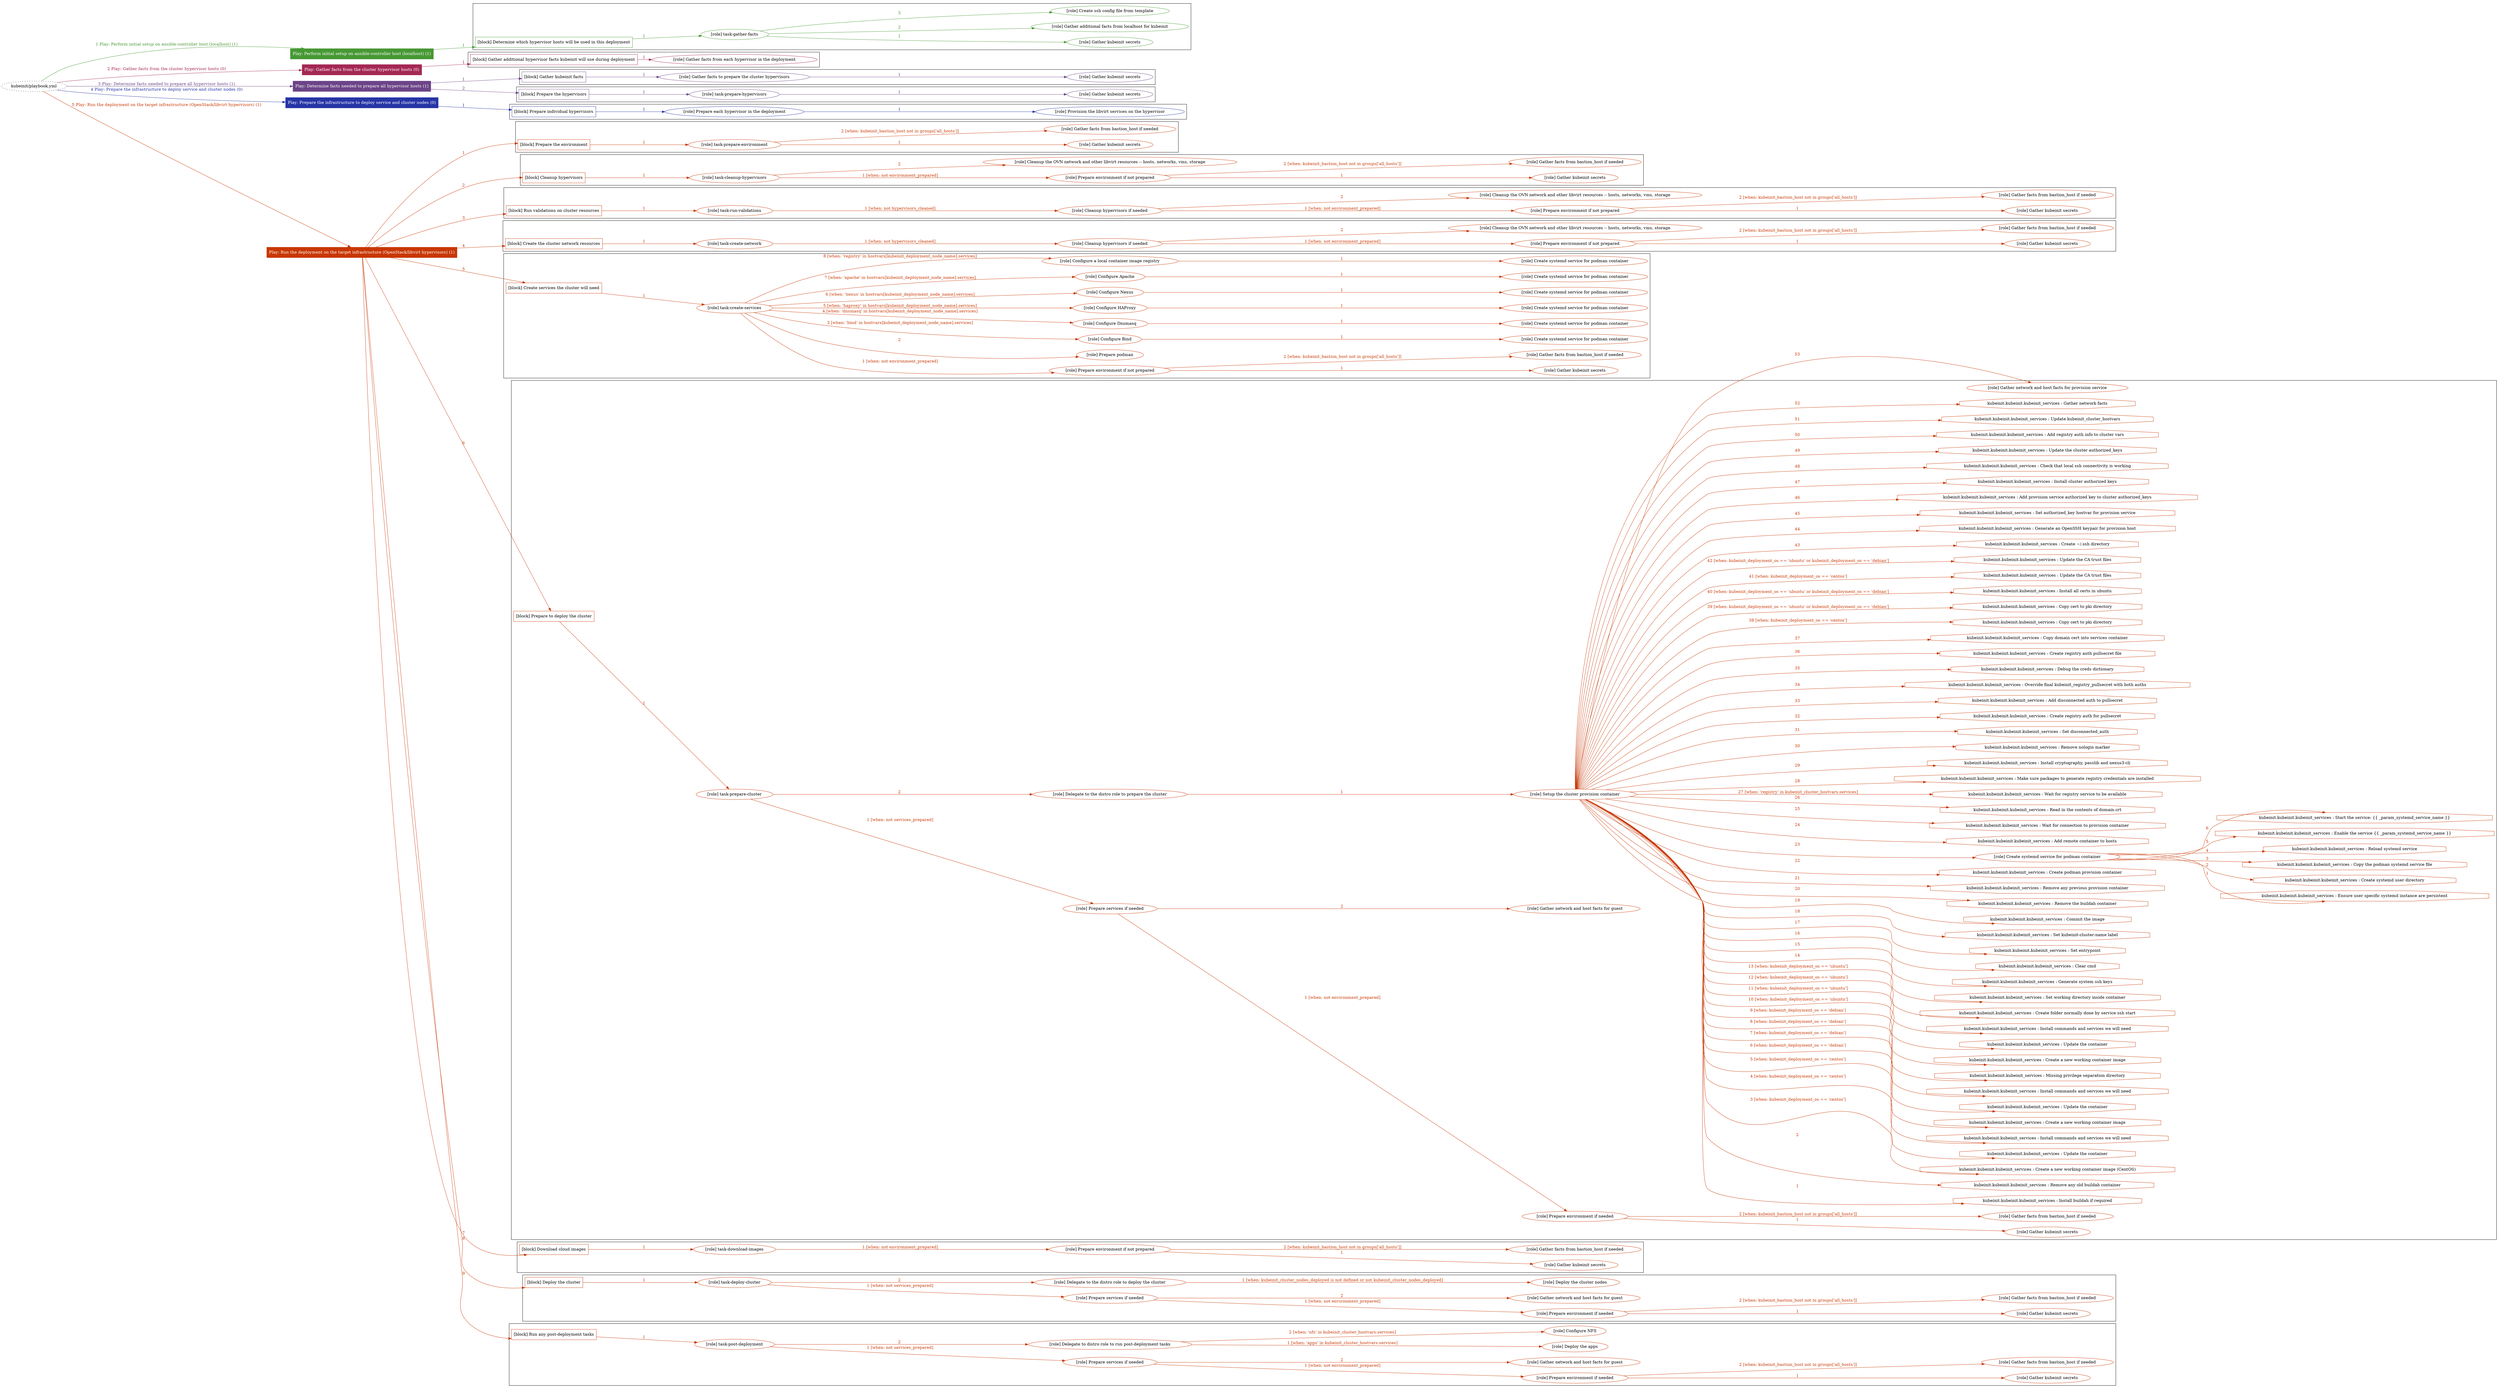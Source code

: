 digraph {
	graph [concentrate=true ordering=in rankdir=LR ratio=fill]
	edge [esep=5 sep=10]
	"kubeinit/playbook.yml" [URL="/home/runner/work/kubeinit/kubeinit/kubeinit/playbook.yml" id=playbook_81e13aa8 style=dotted]
	"kubeinit/playbook.yml" -> play_3a956a0a [label="1 Play: Perform initial setup on ansible-controller host (localhost) (1)" color="#479834" fontcolor="#479834" id=edge_play_3a956a0a labeltooltip="1 Play: Perform initial setup on ansible-controller host (localhost) (1)" tooltip="1 Play: Perform initial setup on ansible-controller host (localhost) (1)"]
	subgraph "Play: Perform initial setup on ansible-controller host (localhost) (1)" {
		play_3a956a0a [label="Play: Perform initial setup on ansible-controller host (localhost) (1)" URL="/home/runner/work/kubeinit/kubeinit/kubeinit/playbook.yml" color="#479834" fontcolor="#ffffff" id=play_3a956a0a shape=box style=filled tooltip=localhost]
		play_3a956a0a -> block_023ce1e6 [label=1 color="#479834" fontcolor="#479834" id=edge_block_023ce1e6 labeltooltip=1 tooltip=1]
		subgraph cluster_block_023ce1e6 {
			block_023ce1e6 [label="[block] Determine which hypervisor hosts will be used in this deployment" URL="/home/runner/work/kubeinit/kubeinit/kubeinit/playbook.yml" color="#479834" id=block_023ce1e6 labeltooltip="Determine which hypervisor hosts will be used in this deployment" shape=box tooltip="Determine which hypervisor hosts will be used in this deployment"]
			block_023ce1e6 -> role_e422c20b [label="1 " color="#479834" fontcolor="#479834" id=edge_role_e422c20b labeltooltip="1 " tooltip="1 "]
			subgraph "task-gather-facts" {
				role_e422c20b [label="[role] task-gather-facts" URL="/home/runner/work/kubeinit/kubeinit/kubeinit/playbook.yml" color="#479834" id=role_e422c20b tooltip="task-gather-facts"]
				role_e422c20b -> role_3b4fe779 [label="1 " color="#479834" fontcolor="#479834" id=edge_role_3b4fe779 labeltooltip="1 " tooltip="1 "]
				subgraph "Gather kubeinit secrets" {
					role_3b4fe779 [label="[role] Gather kubeinit secrets" URL="/home/runner/.ansible/collections/ansible_collections/kubeinit/kubeinit/roles/kubeinit_prepare/tasks/build_hypervisors_group.yml" color="#479834" id=role_3b4fe779 tooltip="Gather kubeinit secrets"]
				}
				role_e422c20b -> role_5accea68 [label="2 " color="#479834" fontcolor="#479834" id=edge_role_5accea68 labeltooltip="2 " tooltip="2 "]
				subgraph "Gather additional facts from localhost for kubeinit" {
					role_5accea68 [label="[role] Gather additional facts from localhost for kubeinit" URL="/home/runner/.ansible/collections/ansible_collections/kubeinit/kubeinit/roles/kubeinit_prepare/tasks/build_hypervisors_group.yml" color="#479834" id=role_5accea68 tooltip="Gather additional facts from localhost for kubeinit"]
				}
				role_e422c20b -> role_1e1c64b1 [label="3 " color="#479834" fontcolor="#479834" id=edge_role_1e1c64b1 labeltooltip="3 " tooltip="3 "]
				subgraph "Create ssh config file from template" {
					role_1e1c64b1 [label="[role] Create ssh config file from template" URL="/home/runner/.ansible/collections/ansible_collections/kubeinit/kubeinit/roles/kubeinit_prepare/tasks/build_hypervisors_group.yml" color="#479834" id=role_1e1c64b1 tooltip="Create ssh config file from template"]
				}
			}
		}
	}
	"kubeinit/playbook.yml" -> play_c9ea987f [label="2 Play: Gather facts from the cluster hypervisor hosts (0)" color="#a42854" fontcolor="#a42854" id=edge_play_c9ea987f labeltooltip="2 Play: Gather facts from the cluster hypervisor hosts (0)" tooltip="2 Play: Gather facts from the cluster hypervisor hosts (0)"]
	subgraph "Play: Gather facts from the cluster hypervisor hosts (0)" {
		play_c9ea987f [label="Play: Gather facts from the cluster hypervisor hosts (0)" URL="/home/runner/work/kubeinit/kubeinit/kubeinit/playbook.yml" color="#a42854" fontcolor="#ffffff" id=play_c9ea987f shape=box style=filled tooltip="Play: Gather facts from the cluster hypervisor hosts (0)"]
		play_c9ea987f -> block_e5acc8fe [label=1 color="#a42854" fontcolor="#a42854" id=edge_block_e5acc8fe labeltooltip=1 tooltip=1]
		subgraph cluster_block_e5acc8fe {
			block_e5acc8fe [label="[block] Gather additional hypervisor facts kubeinit will use during deployment" URL="/home/runner/work/kubeinit/kubeinit/kubeinit/playbook.yml" color="#a42854" id=block_e5acc8fe labeltooltip="Gather additional hypervisor facts kubeinit will use during deployment" shape=box tooltip="Gather additional hypervisor facts kubeinit will use during deployment"]
			block_e5acc8fe -> role_0b703761 [label="1 " color="#a42854" fontcolor="#a42854" id=edge_role_0b703761 labeltooltip="1 " tooltip="1 "]
			subgraph "Gather facts from each hypervisor in the deployment" {
				role_0b703761 [label="[role] Gather facts from each hypervisor in the deployment" URL="/home/runner/work/kubeinit/kubeinit/kubeinit/playbook.yml" color="#a42854" id=role_0b703761 tooltip="Gather facts from each hypervisor in the deployment"]
			}
		}
	}
	"kubeinit/playbook.yml" -> play_92de3e22 [label="3 Play: Determine facts needed to prepare all hypervisor hosts (1)" color="#6c4488" fontcolor="#6c4488" id=edge_play_92de3e22 labeltooltip="3 Play: Determine facts needed to prepare all hypervisor hosts (1)" tooltip="3 Play: Determine facts needed to prepare all hypervisor hosts (1)"]
	subgraph "Play: Determine facts needed to prepare all hypervisor hosts (1)" {
		play_92de3e22 [label="Play: Determine facts needed to prepare all hypervisor hosts (1)" URL="/home/runner/work/kubeinit/kubeinit/kubeinit/playbook.yml" color="#6c4488" fontcolor="#ffffff" id=play_92de3e22 shape=box style=filled tooltip=localhost]
		play_92de3e22 -> block_c4275ee3 [label=1 color="#6c4488" fontcolor="#6c4488" id=edge_block_c4275ee3 labeltooltip=1 tooltip=1]
		subgraph cluster_block_c4275ee3 {
			block_c4275ee3 [label="[block] Gather kubeinit facts" URL="/home/runner/work/kubeinit/kubeinit/kubeinit/playbook.yml" color="#6c4488" id=block_c4275ee3 labeltooltip="Gather kubeinit facts" shape=box tooltip="Gather kubeinit facts"]
			block_c4275ee3 -> role_bdee7db2 [label="1 " color="#6c4488" fontcolor="#6c4488" id=edge_role_bdee7db2 labeltooltip="1 " tooltip="1 "]
			subgraph "Gather facts to prepare the cluster hypervisors" {
				role_bdee7db2 [label="[role] Gather facts to prepare the cluster hypervisors" URL="/home/runner/work/kubeinit/kubeinit/kubeinit/playbook.yml" color="#6c4488" id=role_bdee7db2 tooltip="Gather facts to prepare the cluster hypervisors"]
				role_bdee7db2 -> role_b2ed3a07 [label="1 " color="#6c4488" fontcolor="#6c4488" id=edge_role_b2ed3a07 labeltooltip="1 " tooltip="1 "]
				subgraph "Gather kubeinit secrets" {
					role_b2ed3a07 [label="[role] Gather kubeinit secrets" URL="/home/runner/.ansible/collections/ansible_collections/kubeinit/kubeinit/roles/kubeinit_prepare/tasks/gather_kubeinit_facts.yml" color="#6c4488" id=role_b2ed3a07 tooltip="Gather kubeinit secrets"]
				}
			}
		}
		play_92de3e22 -> block_fbad8120 [label=2 color="#6c4488" fontcolor="#6c4488" id=edge_block_fbad8120 labeltooltip=2 tooltip=2]
		subgraph cluster_block_fbad8120 {
			block_fbad8120 [label="[block] Prepare the hypervisors" URL="/home/runner/work/kubeinit/kubeinit/kubeinit/playbook.yml" color="#6c4488" id=block_fbad8120 labeltooltip="Prepare the hypervisors" shape=box tooltip="Prepare the hypervisors"]
			block_fbad8120 -> role_5cb880a6 [label="1 " color="#6c4488" fontcolor="#6c4488" id=edge_role_5cb880a6 labeltooltip="1 " tooltip="1 "]
			subgraph "task-prepare-hypervisors" {
				role_5cb880a6 [label="[role] task-prepare-hypervisors" URL="/home/runner/work/kubeinit/kubeinit/kubeinit/playbook.yml" color="#6c4488" id=role_5cb880a6 tooltip="task-prepare-hypervisors"]
				role_5cb880a6 -> role_5f6ebc7e [label="1 " color="#6c4488" fontcolor="#6c4488" id=edge_role_5f6ebc7e labeltooltip="1 " tooltip="1 "]
				subgraph "Gather kubeinit secrets" {
					role_5f6ebc7e [label="[role] Gather kubeinit secrets" URL="/home/runner/.ansible/collections/ansible_collections/kubeinit/kubeinit/roles/kubeinit_prepare/tasks/gather_kubeinit_facts.yml" color="#6c4488" id=role_5f6ebc7e tooltip="Gather kubeinit secrets"]
				}
			}
		}
	}
	"kubeinit/playbook.yml" -> play_d3049cb5 [label="4 Play: Prepare the infrastructure to deploy service and cluster nodes (0)" color="#2634a6" fontcolor="#2634a6" id=edge_play_d3049cb5 labeltooltip="4 Play: Prepare the infrastructure to deploy service and cluster nodes (0)" tooltip="4 Play: Prepare the infrastructure to deploy service and cluster nodes (0)"]
	subgraph "Play: Prepare the infrastructure to deploy service and cluster nodes (0)" {
		play_d3049cb5 [label="Play: Prepare the infrastructure to deploy service and cluster nodes (0)" URL="/home/runner/work/kubeinit/kubeinit/kubeinit/playbook.yml" color="#2634a6" fontcolor="#ffffff" id=play_d3049cb5 shape=box style=filled tooltip="Play: Prepare the infrastructure to deploy service and cluster nodes (0)"]
		play_d3049cb5 -> block_2e99849a [label=1 color="#2634a6" fontcolor="#2634a6" id=edge_block_2e99849a labeltooltip=1 tooltip=1]
		subgraph cluster_block_2e99849a {
			block_2e99849a [label="[block] Prepare individual hypervisors" URL="/home/runner/work/kubeinit/kubeinit/kubeinit/playbook.yml" color="#2634a6" id=block_2e99849a labeltooltip="Prepare individual hypervisors" shape=box tooltip="Prepare individual hypervisors"]
			block_2e99849a -> role_1b0bd197 [label="1 " color="#2634a6" fontcolor="#2634a6" id=edge_role_1b0bd197 labeltooltip="1 " tooltip="1 "]
			subgraph "Prepare each hypervisor in the deployment" {
				role_1b0bd197 [label="[role] Prepare each hypervisor in the deployment" URL="/home/runner/work/kubeinit/kubeinit/kubeinit/playbook.yml" color="#2634a6" id=role_1b0bd197 tooltip="Prepare each hypervisor in the deployment"]
				role_1b0bd197 -> role_5db289a7 [label="1 " color="#2634a6" fontcolor="#2634a6" id=edge_role_5db289a7 labeltooltip="1 " tooltip="1 "]
				subgraph "Provision the libvirt services on the hypervisor" {
					role_5db289a7 [label="[role] Provision the libvirt services on the hypervisor" URL="/home/runner/.ansible/collections/ansible_collections/kubeinit/kubeinit/roles/kubeinit_prepare/tasks/prepare_hypervisor.yml" color="#2634a6" id=role_5db289a7 tooltip="Provision the libvirt services on the hypervisor"]
				}
			}
		}
	}
	"kubeinit/playbook.yml" -> play_cb1e1c81 [label="5 Play: Run the deployment on the target infrastructure (OpenStack/libvirt hypervisors) (1)" color="#c83704" fontcolor="#c83704" id=edge_play_cb1e1c81 labeltooltip="5 Play: Run the deployment on the target infrastructure (OpenStack/libvirt hypervisors) (1)" tooltip="5 Play: Run the deployment on the target infrastructure (OpenStack/libvirt hypervisors) (1)"]
	subgraph "Play: Run the deployment on the target infrastructure (OpenStack/libvirt hypervisors) (1)" {
		play_cb1e1c81 [label="Play: Run the deployment on the target infrastructure (OpenStack/libvirt hypervisors) (1)" URL="/home/runner/work/kubeinit/kubeinit/kubeinit/playbook.yml" color="#c83704" fontcolor="#ffffff" id=play_cb1e1c81 shape=box style=filled tooltip=localhost]
		play_cb1e1c81 -> block_a272a212 [label=1 color="#c83704" fontcolor="#c83704" id=edge_block_a272a212 labeltooltip=1 tooltip=1]
		subgraph cluster_block_a272a212 {
			block_a272a212 [label="[block] Prepare the environment" URL="/home/runner/work/kubeinit/kubeinit/kubeinit/playbook.yml" color="#c83704" id=block_a272a212 labeltooltip="Prepare the environment" shape=box tooltip="Prepare the environment"]
			block_a272a212 -> role_a288220c [label="1 " color="#c83704" fontcolor="#c83704" id=edge_role_a288220c labeltooltip="1 " tooltip="1 "]
			subgraph "task-prepare-environment" {
				role_a288220c [label="[role] task-prepare-environment" URL="/home/runner/work/kubeinit/kubeinit/kubeinit/playbook.yml" color="#c83704" id=role_a288220c tooltip="task-prepare-environment"]
				role_a288220c -> role_b93849f3 [label="1 " color="#c83704" fontcolor="#c83704" id=edge_role_b93849f3 labeltooltip="1 " tooltip="1 "]
				subgraph "Gather kubeinit secrets" {
					role_b93849f3 [label="[role] Gather kubeinit secrets" URL="/home/runner/.ansible/collections/ansible_collections/kubeinit/kubeinit/roles/kubeinit_prepare/tasks/gather_kubeinit_facts.yml" color="#c83704" id=role_b93849f3 tooltip="Gather kubeinit secrets"]
				}
				role_a288220c -> role_7b8c8c5b [label="2 [when: kubeinit_bastion_host not in groups['all_hosts']]" color="#c83704" fontcolor="#c83704" id=edge_role_7b8c8c5b labeltooltip="2 [when: kubeinit_bastion_host not in groups['all_hosts']]" tooltip="2 [when: kubeinit_bastion_host not in groups['all_hosts']]"]
				subgraph "Gather facts from bastion_host if needed" {
					role_7b8c8c5b [label="[role] Gather facts from bastion_host if needed" URL="/home/runner/.ansible/collections/ansible_collections/kubeinit/kubeinit/roles/kubeinit_prepare/tasks/main.yml" color="#c83704" id=role_7b8c8c5b tooltip="Gather facts from bastion_host if needed"]
				}
			}
		}
		play_cb1e1c81 -> block_938c61ec [label=2 color="#c83704" fontcolor="#c83704" id=edge_block_938c61ec labeltooltip=2 tooltip=2]
		subgraph cluster_block_938c61ec {
			block_938c61ec [label="[block] Cleanup hypervisors" URL="/home/runner/work/kubeinit/kubeinit/kubeinit/playbook.yml" color="#c83704" id=block_938c61ec labeltooltip="Cleanup hypervisors" shape=box tooltip="Cleanup hypervisors"]
			block_938c61ec -> role_343e1a8a [label="1 " color="#c83704" fontcolor="#c83704" id=edge_role_343e1a8a labeltooltip="1 " tooltip="1 "]
			subgraph "task-cleanup-hypervisors" {
				role_343e1a8a [label="[role] task-cleanup-hypervisors" URL="/home/runner/work/kubeinit/kubeinit/kubeinit/playbook.yml" color="#c83704" id=role_343e1a8a tooltip="task-cleanup-hypervisors"]
				role_343e1a8a -> role_44ecb429 [label="1 [when: not environment_prepared]" color="#c83704" fontcolor="#c83704" id=edge_role_44ecb429 labeltooltip="1 [when: not environment_prepared]" tooltip="1 [when: not environment_prepared]"]
				subgraph "Prepare environment if not prepared" {
					role_44ecb429 [label="[role] Prepare environment if not prepared" URL="/home/runner/.ansible/collections/ansible_collections/kubeinit/kubeinit/roles/kubeinit_libvirt/tasks/cleanup_hypervisors.yml" color="#c83704" id=role_44ecb429 tooltip="Prepare environment if not prepared"]
					role_44ecb429 -> role_e8a0521b [label="1 " color="#c83704" fontcolor="#c83704" id=edge_role_e8a0521b labeltooltip="1 " tooltip="1 "]
					subgraph "Gather kubeinit secrets" {
						role_e8a0521b [label="[role] Gather kubeinit secrets" URL="/home/runner/.ansible/collections/ansible_collections/kubeinit/kubeinit/roles/kubeinit_prepare/tasks/gather_kubeinit_facts.yml" color="#c83704" id=role_e8a0521b tooltip="Gather kubeinit secrets"]
					}
					role_44ecb429 -> role_77b5dc49 [label="2 [when: kubeinit_bastion_host not in groups['all_hosts']]" color="#c83704" fontcolor="#c83704" id=edge_role_77b5dc49 labeltooltip="2 [when: kubeinit_bastion_host not in groups['all_hosts']]" tooltip="2 [when: kubeinit_bastion_host not in groups['all_hosts']]"]
					subgraph "Gather facts from bastion_host if needed" {
						role_77b5dc49 [label="[role] Gather facts from bastion_host if needed" URL="/home/runner/.ansible/collections/ansible_collections/kubeinit/kubeinit/roles/kubeinit_prepare/tasks/main.yml" color="#c83704" id=role_77b5dc49 tooltip="Gather facts from bastion_host if needed"]
					}
				}
				role_343e1a8a -> role_9ad7cc3a [label="2 " color="#c83704" fontcolor="#c83704" id=edge_role_9ad7cc3a labeltooltip="2 " tooltip="2 "]
				subgraph "Cleanup the OVN network and other libvirt resources -- hosts, networks, vms, storage" {
					role_9ad7cc3a [label="[role] Cleanup the OVN network and other libvirt resources -- hosts, networks, vms, storage" URL="/home/runner/.ansible/collections/ansible_collections/kubeinit/kubeinit/roles/kubeinit_libvirt/tasks/cleanup_hypervisors.yml" color="#c83704" id=role_9ad7cc3a tooltip="Cleanup the OVN network and other libvirt resources -- hosts, networks, vms, storage"]
				}
			}
		}
		play_cb1e1c81 -> block_959af1c6 [label=3 color="#c83704" fontcolor="#c83704" id=edge_block_959af1c6 labeltooltip=3 tooltip=3]
		subgraph cluster_block_959af1c6 {
			block_959af1c6 [label="[block] Run validations on cluster resources" URL="/home/runner/work/kubeinit/kubeinit/kubeinit/playbook.yml" color="#c83704" id=block_959af1c6 labeltooltip="Run validations on cluster resources" shape=box tooltip="Run validations on cluster resources"]
			block_959af1c6 -> role_70250666 [label="1 " color="#c83704" fontcolor="#c83704" id=edge_role_70250666 labeltooltip="1 " tooltip="1 "]
			subgraph "task-run-validations" {
				role_70250666 [label="[role] task-run-validations" URL="/home/runner/work/kubeinit/kubeinit/kubeinit/playbook.yml" color="#c83704" id=role_70250666 tooltip="task-run-validations"]
				role_70250666 -> role_fe4138aa [label="1 [when: not hypervisors_cleaned]" color="#c83704" fontcolor="#c83704" id=edge_role_fe4138aa labeltooltip="1 [when: not hypervisors_cleaned]" tooltip="1 [when: not hypervisors_cleaned]"]
				subgraph "Cleanup hypervisors if needed" {
					role_fe4138aa [label="[role] Cleanup hypervisors if needed" URL="/home/runner/.ansible/collections/ansible_collections/kubeinit/kubeinit/roles/kubeinit_validations/tasks/main.yml" color="#c83704" id=role_fe4138aa tooltip="Cleanup hypervisors if needed"]
					role_fe4138aa -> role_6bc7c840 [label="1 [when: not environment_prepared]" color="#c83704" fontcolor="#c83704" id=edge_role_6bc7c840 labeltooltip="1 [when: not environment_prepared]" tooltip="1 [when: not environment_prepared]"]
					subgraph "Prepare environment if not prepared" {
						role_6bc7c840 [label="[role] Prepare environment if not prepared" URL="/home/runner/.ansible/collections/ansible_collections/kubeinit/kubeinit/roles/kubeinit_libvirt/tasks/cleanup_hypervisors.yml" color="#c83704" id=role_6bc7c840 tooltip="Prepare environment if not prepared"]
						role_6bc7c840 -> role_79961641 [label="1 " color="#c83704" fontcolor="#c83704" id=edge_role_79961641 labeltooltip="1 " tooltip="1 "]
						subgraph "Gather kubeinit secrets" {
							role_79961641 [label="[role] Gather kubeinit secrets" URL="/home/runner/.ansible/collections/ansible_collections/kubeinit/kubeinit/roles/kubeinit_prepare/tasks/gather_kubeinit_facts.yml" color="#c83704" id=role_79961641 tooltip="Gather kubeinit secrets"]
						}
						role_6bc7c840 -> role_777cfaf8 [label="2 [when: kubeinit_bastion_host not in groups['all_hosts']]" color="#c83704" fontcolor="#c83704" id=edge_role_777cfaf8 labeltooltip="2 [when: kubeinit_bastion_host not in groups['all_hosts']]" tooltip="2 [when: kubeinit_bastion_host not in groups['all_hosts']]"]
						subgraph "Gather facts from bastion_host if needed" {
							role_777cfaf8 [label="[role] Gather facts from bastion_host if needed" URL="/home/runner/.ansible/collections/ansible_collections/kubeinit/kubeinit/roles/kubeinit_prepare/tasks/main.yml" color="#c83704" id=role_777cfaf8 tooltip="Gather facts from bastion_host if needed"]
						}
					}
					role_fe4138aa -> role_2bbc0196 [label="2 " color="#c83704" fontcolor="#c83704" id=edge_role_2bbc0196 labeltooltip="2 " tooltip="2 "]
					subgraph "Cleanup the OVN network and other libvirt resources -- hosts, networks, vms, storage" {
						role_2bbc0196 [label="[role] Cleanup the OVN network and other libvirt resources -- hosts, networks, vms, storage" URL="/home/runner/.ansible/collections/ansible_collections/kubeinit/kubeinit/roles/kubeinit_libvirt/tasks/cleanup_hypervisors.yml" color="#c83704" id=role_2bbc0196 tooltip="Cleanup the OVN network and other libvirt resources -- hosts, networks, vms, storage"]
					}
				}
			}
		}
		play_cb1e1c81 -> block_f812acd9 [label=4 color="#c83704" fontcolor="#c83704" id=edge_block_f812acd9 labeltooltip=4 tooltip=4]
		subgraph cluster_block_f812acd9 {
			block_f812acd9 [label="[block] Create the cluster network resources" URL="/home/runner/work/kubeinit/kubeinit/kubeinit/playbook.yml" color="#c83704" id=block_f812acd9 labeltooltip="Create the cluster network resources" shape=box tooltip="Create the cluster network resources"]
			block_f812acd9 -> role_bfd965b0 [label="1 " color="#c83704" fontcolor="#c83704" id=edge_role_bfd965b0 labeltooltip="1 " tooltip="1 "]
			subgraph "task-create-network" {
				role_bfd965b0 [label="[role] task-create-network" URL="/home/runner/work/kubeinit/kubeinit/kubeinit/playbook.yml" color="#c83704" id=role_bfd965b0 tooltip="task-create-network"]
				role_bfd965b0 -> role_b2365c07 [label="1 [when: not hypervisors_cleaned]" color="#c83704" fontcolor="#c83704" id=edge_role_b2365c07 labeltooltip="1 [when: not hypervisors_cleaned]" tooltip="1 [when: not hypervisors_cleaned]"]
				subgraph "Cleanup hypervisors if needed" {
					role_b2365c07 [label="[role] Cleanup hypervisors if needed" URL="/home/runner/.ansible/collections/ansible_collections/kubeinit/kubeinit/roles/kubeinit_libvirt/tasks/create_network.yml" color="#c83704" id=role_b2365c07 tooltip="Cleanup hypervisors if needed"]
					role_b2365c07 -> role_2bf4dded [label="1 [when: not environment_prepared]" color="#c83704" fontcolor="#c83704" id=edge_role_2bf4dded labeltooltip="1 [when: not environment_prepared]" tooltip="1 [when: not environment_prepared]"]
					subgraph "Prepare environment if not prepared" {
						role_2bf4dded [label="[role] Prepare environment if not prepared" URL="/home/runner/.ansible/collections/ansible_collections/kubeinit/kubeinit/roles/kubeinit_libvirt/tasks/cleanup_hypervisors.yml" color="#c83704" id=role_2bf4dded tooltip="Prepare environment if not prepared"]
						role_2bf4dded -> role_bac16f50 [label="1 " color="#c83704" fontcolor="#c83704" id=edge_role_bac16f50 labeltooltip="1 " tooltip="1 "]
						subgraph "Gather kubeinit secrets" {
							role_bac16f50 [label="[role] Gather kubeinit secrets" URL="/home/runner/.ansible/collections/ansible_collections/kubeinit/kubeinit/roles/kubeinit_prepare/tasks/gather_kubeinit_facts.yml" color="#c83704" id=role_bac16f50 tooltip="Gather kubeinit secrets"]
						}
						role_2bf4dded -> role_b9fd0fa1 [label="2 [when: kubeinit_bastion_host not in groups['all_hosts']]" color="#c83704" fontcolor="#c83704" id=edge_role_b9fd0fa1 labeltooltip="2 [when: kubeinit_bastion_host not in groups['all_hosts']]" tooltip="2 [when: kubeinit_bastion_host not in groups['all_hosts']]"]
						subgraph "Gather facts from bastion_host if needed" {
							role_b9fd0fa1 [label="[role] Gather facts from bastion_host if needed" URL="/home/runner/.ansible/collections/ansible_collections/kubeinit/kubeinit/roles/kubeinit_prepare/tasks/main.yml" color="#c83704" id=role_b9fd0fa1 tooltip="Gather facts from bastion_host if needed"]
						}
					}
					role_b2365c07 -> role_edb8f6ba [label="2 " color="#c83704" fontcolor="#c83704" id=edge_role_edb8f6ba labeltooltip="2 " tooltip="2 "]
					subgraph "Cleanup the OVN network and other libvirt resources -- hosts, networks, vms, storage" {
						role_edb8f6ba [label="[role] Cleanup the OVN network and other libvirt resources -- hosts, networks, vms, storage" URL="/home/runner/.ansible/collections/ansible_collections/kubeinit/kubeinit/roles/kubeinit_libvirt/tasks/cleanup_hypervisors.yml" color="#c83704" id=role_edb8f6ba tooltip="Cleanup the OVN network and other libvirt resources -- hosts, networks, vms, storage"]
					}
				}
			}
		}
		play_cb1e1c81 -> block_b908bb96 [label=5 color="#c83704" fontcolor="#c83704" id=edge_block_b908bb96 labeltooltip=5 tooltip=5]
		subgraph cluster_block_b908bb96 {
			block_b908bb96 [label="[block] Create services the cluster will need" URL="/home/runner/work/kubeinit/kubeinit/kubeinit/playbook.yml" color="#c83704" id=block_b908bb96 labeltooltip="Create services the cluster will need" shape=box tooltip="Create services the cluster will need"]
			block_b908bb96 -> role_9cc327e9 [label="1 " color="#c83704" fontcolor="#c83704" id=edge_role_9cc327e9 labeltooltip="1 " tooltip="1 "]
			subgraph "task-create-services" {
				role_9cc327e9 [label="[role] task-create-services" URL="/home/runner/work/kubeinit/kubeinit/kubeinit/playbook.yml" color="#c83704" id=role_9cc327e9 tooltip="task-create-services"]
				role_9cc327e9 -> role_b8a2df68 [label="1 [when: not environment_prepared]" color="#c83704" fontcolor="#c83704" id=edge_role_b8a2df68 labeltooltip="1 [when: not environment_prepared]" tooltip="1 [when: not environment_prepared]"]
				subgraph "Prepare environment if not prepared" {
					role_b8a2df68 [label="[role] Prepare environment if not prepared" URL="/home/runner/.ansible/collections/ansible_collections/kubeinit/kubeinit/roles/kubeinit_services/tasks/main.yml" color="#c83704" id=role_b8a2df68 tooltip="Prepare environment if not prepared"]
					role_b8a2df68 -> role_43dfc0cb [label="1 " color="#c83704" fontcolor="#c83704" id=edge_role_43dfc0cb labeltooltip="1 " tooltip="1 "]
					subgraph "Gather kubeinit secrets" {
						role_43dfc0cb [label="[role] Gather kubeinit secrets" URL="/home/runner/.ansible/collections/ansible_collections/kubeinit/kubeinit/roles/kubeinit_prepare/tasks/gather_kubeinit_facts.yml" color="#c83704" id=role_43dfc0cb tooltip="Gather kubeinit secrets"]
					}
					role_b8a2df68 -> role_f4d064c7 [label="2 [when: kubeinit_bastion_host not in groups['all_hosts']]" color="#c83704" fontcolor="#c83704" id=edge_role_f4d064c7 labeltooltip="2 [when: kubeinit_bastion_host not in groups['all_hosts']]" tooltip="2 [when: kubeinit_bastion_host not in groups['all_hosts']]"]
					subgraph "Gather facts from bastion_host if needed" {
						role_f4d064c7 [label="[role] Gather facts from bastion_host if needed" URL="/home/runner/.ansible/collections/ansible_collections/kubeinit/kubeinit/roles/kubeinit_prepare/tasks/main.yml" color="#c83704" id=role_f4d064c7 tooltip="Gather facts from bastion_host if needed"]
					}
				}
				role_9cc327e9 -> role_3fb60f33 [label="2 " color="#c83704" fontcolor="#c83704" id=edge_role_3fb60f33 labeltooltip="2 " tooltip="2 "]
				subgraph "Prepare podman" {
					role_3fb60f33 [label="[role] Prepare podman" URL="/home/runner/.ansible/collections/ansible_collections/kubeinit/kubeinit/roles/kubeinit_services/tasks/00_create_service_pod.yml" color="#c83704" id=role_3fb60f33 tooltip="Prepare podman"]
				}
				role_9cc327e9 -> role_97883601 [label="3 [when: 'bind' in hostvars[kubeinit_deployment_node_name].services]" color="#c83704" fontcolor="#c83704" id=edge_role_97883601 labeltooltip="3 [when: 'bind' in hostvars[kubeinit_deployment_node_name].services]" tooltip="3 [when: 'bind' in hostvars[kubeinit_deployment_node_name].services]"]
				subgraph "Configure Bind" {
					role_97883601 [label="[role] Configure Bind" URL="/home/runner/.ansible/collections/ansible_collections/kubeinit/kubeinit/roles/kubeinit_services/tasks/start_services_containers.yml" color="#c83704" id=role_97883601 tooltip="Configure Bind"]
					role_97883601 -> role_bbc9a373 [label="1 " color="#c83704" fontcolor="#c83704" id=edge_role_bbc9a373 labeltooltip="1 " tooltip="1 "]
					subgraph "Create systemd service for podman container" {
						role_bbc9a373 [label="[role] Create systemd service for podman container" URL="/home/runner/.ansible/collections/ansible_collections/kubeinit/kubeinit/roles/kubeinit_bind/tasks/main.yml" color="#c83704" id=role_bbc9a373 tooltip="Create systemd service for podman container"]
					}
				}
				role_9cc327e9 -> role_12e29664 [label="4 [when: 'dnsmasq' in hostvars[kubeinit_deployment_node_name].services]" color="#c83704" fontcolor="#c83704" id=edge_role_12e29664 labeltooltip="4 [when: 'dnsmasq' in hostvars[kubeinit_deployment_node_name].services]" tooltip="4 [when: 'dnsmasq' in hostvars[kubeinit_deployment_node_name].services]"]
				subgraph "Configure Dnsmasq" {
					role_12e29664 [label="[role] Configure Dnsmasq" URL="/home/runner/.ansible/collections/ansible_collections/kubeinit/kubeinit/roles/kubeinit_services/tasks/start_services_containers.yml" color="#c83704" id=role_12e29664 tooltip="Configure Dnsmasq"]
					role_12e29664 -> role_164f722e [label="1 " color="#c83704" fontcolor="#c83704" id=edge_role_164f722e labeltooltip="1 " tooltip="1 "]
					subgraph "Create systemd service for podman container" {
						role_164f722e [label="[role] Create systemd service for podman container" URL="/home/runner/.ansible/collections/ansible_collections/kubeinit/kubeinit/roles/kubeinit_dnsmasq/tasks/main.yml" color="#c83704" id=role_164f722e tooltip="Create systemd service for podman container"]
					}
				}
				role_9cc327e9 -> role_2a143ccf [label="5 [when: 'haproxy' in hostvars[kubeinit_deployment_node_name].services]" color="#c83704" fontcolor="#c83704" id=edge_role_2a143ccf labeltooltip="5 [when: 'haproxy' in hostvars[kubeinit_deployment_node_name].services]" tooltip="5 [when: 'haproxy' in hostvars[kubeinit_deployment_node_name].services]"]
				subgraph "Configure HAProxy" {
					role_2a143ccf [label="[role] Configure HAProxy" URL="/home/runner/.ansible/collections/ansible_collections/kubeinit/kubeinit/roles/kubeinit_services/tasks/start_services_containers.yml" color="#c83704" id=role_2a143ccf tooltip="Configure HAProxy"]
					role_2a143ccf -> role_9040ef92 [label="1 " color="#c83704" fontcolor="#c83704" id=edge_role_9040ef92 labeltooltip="1 " tooltip="1 "]
					subgraph "Create systemd service for podman container" {
						role_9040ef92 [label="[role] Create systemd service for podman container" URL="/home/runner/.ansible/collections/ansible_collections/kubeinit/kubeinit/roles/kubeinit_haproxy/tasks/main.yml" color="#c83704" id=role_9040ef92 tooltip="Create systemd service for podman container"]
					}
				}
				role_9cc327e9 -> role_ed1352b8 [label="6 [when: 'nexus' in hostvars[kubeinit_deployment_node_name].services]" color="#c83704" fontcolor="#c83704" id=edge_role_ed1352b8 labeltooltip="6 [when: 'nexus' in hostvars[kubeinit_deployment_node_name].services]" tooltip="6 [when: 'nexus' in hostvars[kubeinit_deployment_node_name].services]"]
				subgraph "Configure Nexus" {
					role_ed1352b8 [label="[role] Configure Nexus" URL="/home/runner/.ansible/collections/ansible_collections/kubeinit/kubeinit/roles/kubeinit_services/tasks/start_services_containers.yml" color="#c83704" id=role_ed1352b8 tooltip="Configure Nexus"]
					role_ed1352b8 -> role_693b6ce1 [label="1 " color="#c83704" fontcolor="#c83704" id=edge_role_693b6ce1 labeltooltip="1 " tooltip="1 "]
					subgraph "Create systemd service for podman container" {
						role_693b6ce1 [label="[role] Create systemd service for podman container" URL="/home/runner/.ansible/collections/ansible_collections/kubeinit/kubeinit/roles/kubeinit_nexus/tasks/main.yml" color="#c83704" id=role_693b6ce1 tooltip="Create systemd service for podman container"]
					}
				}
				role_9cc327e9 -> role_a2b551da [label="7 [when: 'apache' in hostvars[kubeinit_deployment_node_name].services]" color="#c83704" fontcolor="#c83704" id=edge_role_a2b551da labeltooltip="7 [when: 'apache' in hostvars[kubeinit_deployment_node_name].services]" tooltip="7 [when: 'apache' in hostvars[kubeinit_deployment_node_name].services]"]
				subgraph "Configure Apache" {
					role_a2b551da [label="[role] Configure Apache" URL="/home/runner/.ansible/collections/ansible_collections/kubeinit/kubeinit/roles/kubeinit_services/tasks/start_services_containers.yml" color="#c83704" id=role_a2b551da tooltip="Configure Apache"]
					role_a2b551da -> role_f87a95e3 [label="1 " color="#c83704" fontcolor="#c83704" id=edge_role_f87a95e3 labeltooltip="1 " tooltip="1 "]
					subgraph "Create systemd service for podman container" {
						role_f87a95e3 [label="[role] Create systemd service for podman container" URL="/home/runner/.ansible/collections/ansible_collections/kubeinit/kubeinit/roles/kubeinit_apache/tasks/main.yml" color="#c83704" id=role_f87a95e3 tooltip="Create systemd service for podman container"]
					}
				}
				role_9cc327e9 -> role_1edcd14a [label="8 [when: 'registry' in hostvars[kubeinit_deployment_node_name].services]" color="#c83704" fontcolor="#c83704" id=edge_role_1edcd14a labeltooltip="8 [when: 'registry' in hostvars[kubeinit_deployment_node_name].services]" tooltip="8 [when: 'registry' in hostvars[kubeinit_deployment_node_name].services]"]
				subgraph "Configure a local container image registry" {
					role_1edcd14a [label="[role] Configure a local container image registry" URL="/home/runner/.ansible/collections/ansible_collections/kubeinit/kubeinit/roles/kubeinit_services/tasks/start_services_containers.yml" color="#c83704" id=role_1edcd14a tooltip="Configure a local container image registry"]
					role_1edcd14a -> role_291fea1c [label="1 " color="#c83704" fontcolor="#c83704" id=edge_role_291fea1c labeltooltip="1 " tooltip="1 "]
					subgraph "Create systemd service for podman container" {
						role_291fea1c [label="[role] Create systemd service for podman container" URL="/home/runner/.ansible/collections/ansible_collections/kubeinit/kubeinit/roles/kubeinit_registry/tasks/main.yml" color="#c83704" id=role_291fea1c tooltip="Create systemd service for podman container"]
					}
				}
			}
		}
		play_cb1e1c81 -> block_654ea9ba [label=6 color="#c83704" fontcolor="#c83704" id=edge_block_654ea9ba labeltooltip=6 tooltip=6]
		subgraph cluster_block_654ea9ba {
			block_654ea9ba [label="[block] Prepare to deploy the cluster" URL="/home/runner/work/kubeinit/kubeinit/kubeinit/playbook.yml" color="#c83704" id=block_654ea9ba labeltooltip="Prepare to deploy the cluster" shape=box tooltip="Prepare to deploy the cluster"]
			block_654ea9ba -> role_9c7033bf [label="1 " color="#c83704" fontcolor="#c83704" id=edge_role_9c7033bf labeltooltip="1 " tooltip="1 "]
			subgraph "task-prepare-cluster" {
				role_9c7033bf [label="[role] task-prepare-cluster" URL="/home/runner/work/kubeinit/kubeinit/kubeinit/playbook.yml" color="#c83704" id=role_9c7033bf tooltip="task-prepare-cluster"]
				role_9c7033bf -> role_90d0b598 [label="1 [when: not services_prepared]" color="#c83704" fontcolor="#c83704" id=edge_role_90d0b598 labeltooltip="1 [when: not services_prepared]" tooltip="1 [when: not services_prepared]"]
				subgraph "Prepare services if needed" {
					role_90d0b598 [label="[role] Prepare services if needed" URL="/home/runner/.ansible/collections/ansible_collections/kubeinit/kubeinit/roles/kubeinit_prepare/tasks/prepare_cluster.yml" color="#c83704" id=role_90d0b598 tooltip="Prepare services if needed"]
					role_90d0b598 -> role_3ac99f81 [label="1 [when: not environment_prepared]" color="#c83704" fontcolor="#c83704" id=edge_role_3ac99f81 labeltooltip="1 [when: not environment_prepared]" tooltip="1 [when: not environment_prepared]"]
					subgraph "Prepare environment if needed" {
						role_3ac99f81 [label="[role] Prepare environment if needed" URL="/home/runner/.ansible/collections/ansible_collections/kubeinit/kubeinit/roles/kubeinit_services/tasks/prepare_services.yml" color="#c83704" id=role_3ac99f81 tooltip="Prepare environment if needed"]
						role_3ac99f81 -> role_3f3c258d [label="1 " color="#c83704" fontcolor="#c83704" id=edge_role_3f3c258d labeltooltip="1 " tooltip="1 "]
						subgraph "Gather kubeinit secrets" {
							role_3f3c258d [label="[role] Gather kubeinit secrets" URL="/home/runner/.ansible/collections/ansible_collections/kubeinit/kubeinit/roles/kubeinit_prepare/tasks/gather_kubeinit_facts.yml" color="#c83704" id=role_3f3c258d tooltip="Gather kubeinit secrets"]
						}
						role_3ac99f81 -> role_1c96c4c9 [label="2 [when: kubeinit_bastion_host not in groups['all_hosts']]" color="#c83704" fontcolor="#c83704" id=edge_role_1c96c4c9 labeltooltip="2 [when: kubeinit_bastion_host not in groups['all_hosts']]" tooltip="2 [when: kubeinit_bastion_host not in groups['all_hosts']]"]
						subgraph "Gather facts from bastion_host if needed" {
							role_1c96c4c9 [label="[role] Gather facts from bastion_host if needed" URL="/home/runner/.ansible/collections/ansible_collections/kubeinit/kubeinit/roles/kubeinit_prepare/tasks/main.yml" color="#c83704" id=role_1c96c4c9 tooltip="Gather facts from bastion_host if needed"]
						}
					}
					role_90d0b598 -> role_3a11f3c1 [label="2 " color="#c83704" fontcolor="#c83704" id=edge_role_3a11f3c1 labeltooltip="2 " tooltip="2 "]
					subgraph "Gather network and host facts for guest" {
						role_3a11f3c1 [label="[role] Gather network and host facts for guest" URL="/home/runner/.ansible/collections/ansible_collections/kubeinit/kubeinit/roles/kubeinit_services/tasks/prepare_services.yml" color="#c83704" id=role_3a11f3c1 tooltip="Gather network and host facts for guest"]
					}
				}
				role_9c7033bf -> role_04dbd5ff [label="2 " color="#c83704" fontcolor="#c83704" id=edge_role_04dbd5ff labeltooltip="2 " tooltip="2 "]
				subgraph "Delegate to the distro role to prepare the cluster" {
					role_04dbd5ff [label="[role] Delegate to the distro role to prepare the cluster" URL="/home/runner/.ansible/collections/ansible_collections/kubeinit/kubeinit/roles/kubeinit_prepare/tasks/prepare_cluster.yml" color="#c83704" id=role_04dbd5ff tooltip="Delegate to the distro role to prepare the cluster"]
					role_04dbd5ff -> role_196a3f48 [label="1 " color="#c83704" fontcolor="#c83704" id=edge_role_196a3f48 labeltooltip="1 " tooltip="1 "]
					subgraph "Setup the cluster provision container" {
						role_196a3f48 [label="[role] Setup the cluster provision container" URL="/home/runner/.ansible/collections/ansible_collections/kubeinit/kubeinit/roles/kubeinit_cdk/tasks/prepare_cluster.yml" color="#c83704" id=role_196a3f48 tooltip="Setup the cluster provision container"]
						task_47ce6c45 [label="kubeinit.kubeinit.kubeinit_services : Install buildah if required" URL="/home/runner/.ansible/collections/ansible_collections/kubeinit/kubeinit/roles/kubeinit_services/tasks/create_provision_container.yml" color="#c83704" id=task_47ce6c45 shape=octagon tooltip="kubeinit.kubeinit.kubeinit_services : Install buildah if required"]
						role_196a3f48 -> task_47ce6c45 [label="1 " color="#c83704" fontcolor="#c83704" id=edge_task_47ce6c45 labeltooltip="1 " tooltip="1 "]
						task_9453163a [label="kubeinit.kubeinit.kubeinit_services : Remove any old buildah container" URL="/home/runner/.ansible/collections/ansible_collections/kubeinit/kubeinit/roles/kubeinit_services/tasks/create_provision_container.yml" color="#c83704" id=task_9453163a shape=octagon tooltip="kubeinit.kubeinit.kubeinit_services : Remove any old buildah container"]
						role_196a3f48 -> task_9453163a [label="2 " color="#c83704" fontcolor="#c83704" id=edge_task_9453163a labeltooltip="2 " tooltip="2 "]
						task_53b58fc2 [label="kubeinit.kubeinit.kubeinit_services : Create a new working container image (CentOS)" URL="/home/runner/.ansible/collections/ansible_collections/kubeinit/kubeinit/roles/kubeinit_services/tasks/create_provision_container.yml" color="#c83704" id=task_53b58fc2 shape=octagon tooltip="kubeinit.kubeinit.kubeinit_services : Create a new working container image (CentOS)"]
						role_196a3f48 -> task_53b58fc2 [label="3 [when: kubeinit_deployment_os == 'centos']" color="#c83704" fontcolor="#c83704" id=edge_task_53b58fc2 labeltooltip="3 [when: kubeinit_deployment_os == 'centos']" tooltip="3 [when: kubeinit_deployment_os == 'centos']"]
						task_eb2a6df3 [label="kubeinit.kubeinit.kubeinit_services : Update the container" URL="/home/runner/.ansible/collections/ansible_collections/kubeinit/kubeinit/roles/kubeinit_services/tasks/create_provision_container.yml" color="#c83704" id=task_eb2a6df3 shape=octagon tooltip="kubeinit.kubeinit.kubeinit_services : Update the container"]
						role_196a3f48 -> task_eb2a6df3 [label="4 [when: kubeinit_deployment_os == 'centos']" color="#c83704" fontcolor="#c83704" id=edge_task_eb2a6df3 labeltooltip="4 [when: kubeinit_deployment_os == 'centos']" tooltip="4 [when: kubeinit_deployment_os == 'centos']"]
						task_4d7127d4 [label="kubeinit.kubeinit.kubeinit_services : Install commands and services we will need" URL="/home/runner/.ansible/collections/ansible_collections/kubeinit/kubeinit/roles/kubeinit_services/tasks/create_provision_container.yml" color="#c83704" id=task_4d7127d4 shape=octagon tooltip="kubeinit.kubeinit.kubeinit_services : Install commands and services we will need"]
						role_196a3f48 -> task_4d7127d4 [label="5 [when: kubeinit_deployment_os == 'centos']" color="#c83704" fontcolor="#c83704" id=edge_task_4d7127d4 labeltooltip="5 [when: kubeinit_deployment_os == 'centos']" tooltip="5 [when: kubeinit_deployment_os == 'centos']"]
						task_f3fc6393 [label="kubeinit.kubeinit.kubeinit_services : Create a new working container image" URL="/home/runner/.ansible/collections/ansible_collections/kubeinit/kubeinit/roles/kubeinit_services/tasks/create_provision_container.yml" color="#c83704" id=task_f3fc6393 shape=octagon tooltip="kubeinit.kubeinit.kubeinit_services : Create a new working container image"]
						role_196a3f48 -> task_f3fc6393 [label="6 [when: kubeinit_deployment_os == 'debian']" color="#c83704" fontcolor="#c83704" id=edge_task_f3fc6393 labeltooltip="6 [when: kubeinit_deployment_os == 'debian']" tooltip="6 [when: kubeinit_deployment_os == 'debian']"]
						task_cb882516 [label="kubeinit.kubeinit.kubeinit_services : Update the container" URL="/home/runner/.ansible/collections/ansible_collections/kubeinit/kubeinit/roles/kubeinit_services/tasks/create_provision_container.yml" color="#c83704" id=task_cb882516 shape=octagon tooltip="kubeinit.kubeinit.kubeinit_services : Update the container"]
						role_196a3f48 -> task_cb882516 [label="7 [when: kubeinit_deployment_os == 'debian']" color="#c83704" fontcolor="#c83704" id=edge_task_cb882516 labeltooltip="7 [when: kubeinit_deployment_os == 'debian']" tooltip="7 [when: kubeinit_deployment_os == 'debian']"]
						task_887a2eac [label="kubeinit.kubeinit.kubeinit_services : Install commands and services we will need" URL="/home/runner/.ansible/collections/ansible_collections/kubeinit/kubeinit/roles/kubeinit_services/tasks/create_provision_container.yml" color="#c83704" id=task_887a2eac shape=octagon tooltip="kubeinit.kubeinit.kubeinit_services : Install commands and services we will need"]
						role_196a3f48 -> task_887a2eac [label="8 [when: kubeinit_deployment_os == 'debian']" color="#c83704" fontcolor="#c83704" id=edge_task_887a2eac labeltooltip="8 [when: kubeinit_deployment_os == 'debian']" tooltip="8 [when: kubeinit_deployment_os == 'debian']"]
						task_b51e152c [label="kubeinit.kubeinit.kubeinit_services : Missing privilege separation directory" URL="/home/runner/.ansible/collections/ansible_collections/kubeinit/kubeinit/roles/kubeinit_services/tasks/create_provision_container.yml" color="#c83704" id=task_b51e152c shape=octagon tooltip="kubeinit.kubeinit.kubeinit_services : Missing privilege separation directory"]
						role_196a3f48 -> task_b51e152c [label="9 [when: kubeinit_deployment_os == 'debian']" color="#c83704" fontcolor="#c83704" id=edge_task_b51e152c labeltooltip="9 [when: kubeinit_deployment_os == 'debian']" tooltip="9 [when: kubeinit_deployment_os == 'debian']"]
						task_d9627ee0 [label="kubeinit.kubeinit.kubeinit_services : Create a new working container image" URL="/home/runner/.ansible/collections/ansible_collections/kubeinit/kubeinit/roles/kubeinit_services/tasks/create_provision_container.yml" color="#c83704" id=task_d9627ee0 shape=octagon tooltip="kubeinit.kubeinit.kubeinit_services : Create a new working container image"]
						role_196a3f48 -> task_d9627ee0 [label="10 [when: kubeinit_deployment_os == 'ubuntu']" color="#c83704" fontcolor="#c83704" id=edge_task_d9627ee0 labeltooltip="10 [when: kubeinit_deployment_os == 'ubuntu']" tooltip="10 [when: kubeinit_deployment_os == 'ubuntu']"]
						task_866cee09 [label="kubeinit.kubeinit.kubeinit_services : Update the container" URL="/home/runner/.ansible/collections/ansible_collections/kubeinit/kubeinit/roles/kubeinit_services/tasks/create_provision_container.yml" color="#c83704" id=task_866cee09 shape=octagon tooltip="kubeinit.kubeinit.kubeinit_services : Update the container"]
						role_196a3f48 -> task_866cee09 [label="11 [when: kubeinit_deployment_os == 'ubuntu']" color="#c83704" fontcolor="#c83704" id=edge_task_866cee09 labeltooltip="11 [when: kubeinit_deployment_os == 'ubuntu']" tooltip="11 [when: kubeinit_deployment_os == 'ubuntu']"]
						task_cbdcca26 [label="kubeinit.kubeinit.kubeinit_services : Install commands and services we will need" URL="/home/runner/.ansible/collections/ansible_collections/kubeinit/kubeinit/roles/kubeinit_services/tasks/create_provision_container.yml" color="#c83704" id=task_cbdcca26 shape=octagon tooltip="kubeinit.kubeinit.kubeinit_services : Install commands and services we will need"]
						role_196a3f48 -> task_cbdcca26 [label="12 [when: kubeinit_deployment_os == 'ubuntu']" color="#c83704" fontcolor="#c83704" id=edge_task_cbdcca26 labeltooltip="12 [when: kubeinit_deployment_os == 'ubuntu']" tooltip="12 [when: kubeinit_deployment_os == 'ubuntu']"]
						task_6ce5bf1a [label="kubeinit.kubeinit.kubeinit_services : Create folder normally done by service ssh start" URL="/home/runner/.ansible/collections/ansible_collections/kubeinit/kubeinit/roles/kubeinit_services/tasks/create_provision_container.yml" color="#c83704" id=task_6ce5bf1a shape=octagon tooltip="kubeinit.kubeinit.kubeinit_services : Create folder normally done by service ssh start"]
						role_196a3f48 -> task_6ce5bf1a [label="13 [when: kubeinit_deployment_os == 'ubuntu']" color="#c83704" fontcolor="#c83704" id=edge_task_6ce5bf1a labeltooltip="13 [when: kubeinit_deployment_os == 'ubuntu']" tooltip="13 [when: kubeinit_deployment_os == 'ubuntu']"]
						task_32729015 [label="kubeinit.kubeinit.kubeinit_services : Set working directory inside container" URL="/home/runner/.ansible/collections/ansible_collections/kubeinit/kubeinit/roles/kubeinit_services/tasks/create_provision_container.yml" color="#c83704" id=task_32729015 shape=octagon tooltip="kubeinit.kubeinit.kubeinit_services : Set working directory inside container"]
						role_196a3f48 -> task_32729015 [label="14 " color="#c83704" fontcolor="#c83704" id=edge_task_32729015 labeltooltip="14 " tooltip="14 "]
						task_446786ad [label="kubeinit.kubeinit.kubeinit_services : Generate system ssh keys" URL="/home/runner/.ansible/collections/ansible_collections/kubeinit/kubeinit/roles/kubeinit_services/tasks/create_provision_container.yml" color="#c83704" id=task_446786ad shape=octagon tooltip="kubeinit.kubeinit.kubeinit_services : Generate system ssh keys"]
						role_196a3f48 -> task_446786ad [label="15 " color="#c83704" fontcolor="#c83704" id=edge_task_446786ad labeltooltip="15 " tooltip="15 "]
						task_98df5aa2 [label="kubeinit.kubeinit.kubeinit_services : Clear cmd" URL="/home/runner/.ansible/collections/ansible_collections/kubeinit/kubeinit/roles/kubeinit_services/tasks/create_provision_container.yml" color="#c83704" id=task_98df5aa2 shape=octagon tooltip="kubeinit.kubeinit.kubeinit_services : Clear cmd"]
						role_196a3f48 -> task_98df5aa2 [label="16 " color="#c83704" fontcolor="#c83704" id=edge_task_98df5aa2 labeltooltip="16 " tooltip="16 "]
						task_7283e339 [label="kubeinit.kubeinit.kubeinit_services : Set entrypoint" URL="/home/runner/.ansible/collections/ansible_collections/kubeinit/kubeinit/roles/kubeinit_services/tasks/create_provision_container.yml" color="#c83704" id=task_7283e339 shape=octagon tooltip="kubeinit.kubeinit.kubeinit_services : Set entrypoint"]
						role_196a3f48 -> task_7283e339 [label="17 " color="#c83704" fontcolor="#c83704" id=edge_task_7283e339 labeltooltip="17 " tooltip="17 "]
						task_af0314fc [label="kubeinit.kubeinit.kubeinit_services : Set kubeinit-cluster-name label" URL="/home/runner/.ansible/collections/ansible_collections/kubeinit/kubeinit/roles/kubeinit_services/tasks/create_provision_container.yml" color="#c83704" id=task_af0314fc shape=octagon tooltip="kubeinit.kubeinit.kubeinit_services : Set kubeinit-cluster-name label"]
						role_196a3f48 -> task_af0314fc [label="18 " color="#c83704" fontcolor="#c83704" id=edge_task_af0314fc labeltooltip="18 " tooltip="18 "]
						task_71890385 [label="kubeinit.kubeinit.kubeinit_services : Commit the image" URL="/home/runner/.ansible/collections/ansible_collections/kubeinit/kubeinit/roles/kubeinit_services/tasks/create_provision_container.yml" color="#c83704" id=task_71890385 shape=octagon tooltip="kubeinit.kubeinit.kubeinit_services : Commit the image"]
						role_196a3f48 -> task_71890385 [label="19 " color="#c83704" fontcolor="#c83704" id=edge_task_71890385 labeltooltip="19 " tooltip="19 "]
						task_081763b8 [label="kubeinit.kubeinit.kubeinit_services : Remove the buildah container" URL="/home/runner/.ansible/collections/ansible_collections/kubeinit/kubeinit/roles/kubeinit_services/tasks/create_provision_container.yml" color="#c83704" id=task_081763b8 shape=octagon tooltip="kubeinit.kubeinit.kubeinit_services : Remove the buildah container"]
						role_196a3f48 -> task_081763b8 [label="20 " color="#c83704" fontcolor="#c83704" id=edge_task_081763b8 labeltooltip="20 " tooltip="20 "]
						task_d349ac58 [label="kubeinit.kubeinit.kubeinit_services : Remove any previous provision container" URL="/home/runner/.ansible/collections/ansible_collections/kubeinit/kubeinit/roles/kubeinit_services/tasks/create_provision_container.yml" color="#c83704" id=task_d349ac58 shape=octagon tooltip="kubeinit.kubeinit.kubeinit_services : Remove any previous provision container"]
						role_196a3f48 -> task_d349ac58 [label="21 " color="#c83704" fontcolor="#c83704" id=edge_task_d349ac58 labeltooltip="21 " tooltip="21 "]
						task_9839263d [label="kubeinit.kubeinit.kubeinit_services : Create podman provision container" URL="/home/runner/.ansible/collections/ansible_collections/kubeinit/kubeinit/roles/kubeinit_services/tasks/create_provision_container.yml" color="#c83704" id=task_9839263d shape=octagon tooltip="kubeinit.kubeinit.kubeinit_services : Create podman provision container"]
						role_196a3f48 -> task_9839263d [label="22 " color="#c83704" fontcolor="#c83704" id=edge_task_9839263d labeltooltip="22 " tooltip="22 "]
						role_196a3f48 -> role_81614727 [label="23 " color="#c83704" fontcolor="#c83704" id=edge_role_81614727 labeltooltip="23 " tooltip="23 "]
						subgraph "Create systemd service for podman container" {
							role_81614727 [label="[role] Create systemd service for podman container" URL="/home/runner/.ansible/collections/ansible_collections/kubeinit/kubeinit/roles/kubeinit_services/tasks/create_provision_container.yml" color="#c83704" id=role_81614727 tooltip="Create systemd service for podman container"]
							task_7ed2373b [label="kubeinit.kubeinit.kubeinit_services : Ensure user specific systemd instance are persistent" URL="/home/runner/.ansible/collections/ansible_collections/kubeinit/kubeinit/roles/kubeinit_services/tasks/create_managed_service.yml" color="#c83704" id=task_7ed2373b shape=octagon tooltip="kubeinit.kubeinit.kubeinit_services : Ensure user specific systemd instance are persistent"]
							role_81614727 -> task_7ed2373b [label="1 " color="#c83704" fontcolor="#c83704" id=edge_task_7ed2373b labeltooltip="1 " tooltip="1 "]
							task_9374d40d [label="kubeinit.kubeinit.kubeinit_services : Create systemd user directory" URL="/home/runner/.ansible/collections/ansible_collections/kubeinit/kubeinit/roles/kubeinit_services/tasks/create_managed_service.yml" color="#c83704" id=task_9374d40d shape=octagon tooltip="kubeinit.kubeinit.kubeinit_services : Create systemd user directory"]
							role_81614727 -> task_9374d40d [label="2 " color="#c83704" fontcolor="#c83704" id=edge_task_9374d40d labeltooltip="2 " tooltip="2 "]
							task_75ede750 [label="kubeinit.kubeinit.kubeinit_services : Copy the podman systemd service file" URL="/home/runner/.ansible/collections/ansible_collections/kubeinit/kubeinit/roles/kubeinit_services/tasks/create_managed_service.yml" color="#c83704" id=task_75ede750 shape=octagon tooltip="kubeinit.kubeinit.kubeinit_services : Copy the podman systemd service file"]
							role_81614727 -> task_75ede750 [label="3 " color="#c83704" fontcolor="#c83704" id=edge_task_75ede750 labeltooltip="3 " tooltip="3 "]
							task_75599b1c [label="kubeinit.kubeinit.kubeinit_services : Reload systemd service" URL="/home/runner/.ansible/collections/ansible_collections/kubeinit/kubeinit/roles/kubeinit_services/tasks/create_managed_service.yml" color="#c83704" id=task_75599b1c shape=octagon tooltip="kubeinit.kubeinit.kubeinit_services : Reload systemd service"]
							role_81614727 -> task_75599b1c [label="4 " color="#c83704" fontcolor="#c83704" id=edge_task_75599b1c labeltooltip="4 " tooltip="4 "]
							task_ac385ab3 [label="kubeinit.kubeinit.kubeinit_services : Enable the service {{ _param_systemd_service_name }}" URL="/home/runner/.ansible/collections/ansible_collections/kubeinit/kubeinit/roles/kubeinit_services/tasks/create_managed_service.yml" color="#c83704" id=task_ac385ab3 shape=octagon tooltip="kubeinit.kubeinit.kubeinit_services : Enable the service {{ _param_systemd_service_name }}"]
							role_81614727 -> task_ac385ab3 [label="5 " color="#c83704" fontcolor="#c83704" id=edge_task_ac385ab3 labeltooltip="5 " tooltip="5 "]
							task_85c7e6b9 [label="kubeinit.kubeinit.kubeinit_services : Start the service: {{ _param_systemd_service_name }}" URL="/home/runner/.ansible/collections/ansible_collections/kubeinit/kubeinit/roles/kubeinit_services/tasks/create_managed_service.yml" color="#c83704" id=task_85c7e6b9 shape=octagon tooltip="kubeinit.kubeinit.kubeinit_services : Start the service: {{ _param_systemd_service_name }}"]
							role_81614727 -> task_85c7e6b9 [label="6 " color="#c83704" fontcolor="#c83704" id=edge_task_85c7e6b9 labeltooltip="6 " tooltip="6 "]
						}
						task_8657bc80 [label="kubeinit.kubeinit.kubeinit_services : Add remote container to hosts" URL="/home/runner/.ansible/collections/ansible_collections/kubeinit/kubeinit/roles/kubeinit_services/tasks/create_provision_container.yml" color="#c83704" id=task_8657bc80 shape=octagon tooltip="kubeinit.kubeinit.kubeinit_services : Add remote container to hosts"]
						role_196a3f48 -> task_8657bc80 [label="24 " color="#c83704" fontcolor="#c83704" id=edge_task_8657bc80 labeltooltip="24 " tooltip="24 "]
						task_c1d2e8eb [label="kubeinit.kubeinit.kubeinit_services : Wait for connection to provision container" URL="/home/runner/.ansible/collections/ansible_collections/kubeinit/kubeinit/roles/kubeinit_services/tasks/create_provision_container.yml" color="#c83704" id=task_c1d2e8eb shape=octagon tooltip="kubeinit.kubeinit.kubeinit_services : Wait for connection to provision container"]
						role_196a3f48 -> task_c1d2e8eb [label="25 " color="#c83704" fontcolor="#c83704" id=edge_task_c1d2e8eb labeltooltip="25 " tooltip="25 "]
						task_58a17da2 [label="kubeinit.kubeinit.kubeinit_services : Read in the contents of domain.crt" URL="/home/runner/.ansible/collections/ansible_collections/kubeinit/kubeinit/roles/kubeinit_services/tasks/create_provision_container.yml" color="#c83704" id=task_58a17da2 shape=octagon tooltip="kubeinit.kubeinit.kubeinit_services : Read in the contents of domain.crt"]
						role_196a3f48 -> task_58a17da2 [label="26 " color="#c83704" fontcolor="#c83704" id=edge_task_58a17da2 labeltooltip="26 " tooltip="26 "]
						task_30e9a5dc [label="kubeinit.kubeinit.kubeinit_services : Wait for registry service to be available" URL="/home/runner/.ansible/collections/ansible_collections/kubeinit/kubeinit/roles/kubeinit_services/tasks/create_provision_container.yml" color="#c83704" id=task_30e9a5dc shape=octagon tooltip="kubeinit.kubeinit.kubeinit_services : Wait for registry service to be available"]
						role_196a3f48 -> task_30e9a5dc [label="27 [when: 'registry' in kubeinit_cluster_hostvars.services]" color="#c83704" fontcolor="#c83704" id=edge_task_30e9a5dc labeltooltip="27 [when: 'registry' in kubeinit_cluster_hostvars.services]" tooltip="27 [when: 'registry' in kubeinit_cluster_hostvars.services]"]
						task_89b51365 [label="kubeinit.kubeinit.kubeinit_services : Make sure packages to generate registry credentials are installed" URL="/home/runner/.ansible/collections/ansible_collections/kubeinit/kubeinit/roles/kubeinit_services/tasks/create_provision_container.yml" color="#c83704" id=task_89b51365 shape=octagon tooltip="kubeinit.kubeinit.kubeinit_services : Make sure packages to generate registry credentials are installed"]
						role_196a3f48 -> task_89b51365 [label="28 " color="#c83704" fontcolor="#c83704" id=edge_task_89b51365 labeltooltip="28 " tooltip="28 "]
						task_e4be0aff [label="kubeinit.kubeinit.kubeinit_services : Install cryptography, passlib and nexus3-cli" URL="/home/runner/.ansible/collections/ansible_collections/kubeinit/kubeinit/roles/kubeinit_services/tasks/create_provision_container.yml" color="#c83704" id=task_e4be0aff shape=octagon tooltip="kubeinit.kubeinit.kubeinit_services : Install cryptography, passlib and nexus3-cli"]
						role_196a3f48 -> task_e4be0aff [label="29 " color="#c83704" fontcolor="#c83704" id=edge_task_e4be0aff labeltooltip="29 " tooltip="29 "]
						task_8242a5ac [label="kubeinit.kubeinit.kubeinit_services : Remove nologin marker" URL="/home/runner/.ansible/collections/ansible_collections/kubeinit/kubeinit/roles/kubeinit_services/tasks/create_provision_container.yml" color="#c83704" id=task_8242a5ac shape=octagon tooltip="kubeinit.kubeinit.kubeinit_services : Remove nologin marker"]
						role_196a3f48 -> task_8242a5ac [label="30 " color="#c83704" fontcolor="#c83704" id=edge_task_8242a5ac labeltooltip="30 " tooltip="30 "]
						task_68ec6292 [label="kubeinit.kubeinit.kubeinit_services : Set disconnected_auth" URL="/home/runner/.ansible/collections/ansible_collections/kubeinit/kubeinit/roles/kubeinit_services/tasks/create_provision_container.yml" color="#c83704" id=task_68ec6292 shape=octagon tooltip="kubeinit.kubeinit.kubeinit_services : Set disconnected_auth"]
						role_196a3f48 -> task_68ec6292 [label="31 " color="#c83704" fontcolor="#c83704" id=edge_task_68ec6292 labeltooltip="31 " tooltip="31 "]
						task_b12d308f [label="kubeinit.kubeinit.kubeinit_services : Create registry auth for pullsecret" URL="/home/runner/.ansible/collections/ansible_collections/kubeinit/kubeinit/roles/kubeinit_services/tasks/create_provision_container.yml" color="#c83704" id=task_b12d308f shape=octagon tooltip="kubeinit.kubeinit.kubeinit_services : Create registry auth for pullsecret"]
						role_196a3f48 -> task_b12d308f [label="32 " color="#c83704" fontcolor="#c83704" id=edge_task_b12d308f labeltooltip="32 " tooltip="32 "]
						task_3bcfd87d [label="kubeinit.kubeinit.kubeinit_services : Add disconnected auth to pullsecret" URL="/home/runner/.ansible/collections/ansible_collections/kubeinit/kubeinit/roles/kubeinit_services/tasks/create_provision_container.yml" color="#c83704" id=task_3bcfd87d shape=octagon tooltip="kubeinit.kubeinit.kubeinit_services : Add disconnected auth to pullsecret"]
						role_196a3f48 -> task_3bcfd87d [label="33 " color="#c83704" fontcolor="#c83704" id=edge_task_3bcfd87d labeltooltip="33 " tooltip="33 "]
						task_6c7f6022 [label="kubeinit.kubeinit.kubeinit_services : Override final kubeinit_registry_pullsecret with both auths" URL="/home/runner/.ansible/collections/ansible_collections/kubeinit/kubeinit/roles/kubeinit_services/tasks/create_provision_container.yml" color="#c83704" id=task_6c7f6022 shape=octagon tooltip="kubeinit.kubeinit.kubeinit_services : Override final kubeinit_registry_pullsecret with both auths"]
						role_196a3f48 -> task_6c7f6022 [label="34 " color="#c83704" fontcolor="#c83704" id=edge_task_6c7f6022 labeltooltip="34 " tooltip="34 "]
						task_7b17133e [label="kubeinit.kubeinit.kubeinit_services : Debug the creds dictionary" URL="/home/runner/.ansible/collections/ansible_collections/kubeinit/kubeinit/roles/kubeinit_services/tasks/create_provision_container.yml" color="#c83704" id=task_7b17133e shape=octagon tooltip="kubeinit.kubeinit.kubeinit_services : Debug the creds dictionary"]
						role_196a3f48 -> task_7b17133e [label="35 " color="#c83704" fontcolor="#c83704" id=edge_task_7b17133e labeltooltip="35 " tooltip="35 "]
						task_f0d555cd [label="kubeinit.kubeinit.kubeinit_services : Create registry auth pullsecret file" URL="/home/runner/.ansible/collections/ansible_collections/kubeinit/kubeinit/roles/kubeinit_services/tasks/create_provision_container.yml" color="#c83704" id=task_f0d555cd shape=octagon tooltip="kubeinit.kubeinit.kubeinit_services : Create registry auth pullsecret file"]
						role_196a3f48 -> task_f0d555cd [label="36 " color="#c83704" fontcolor="#c83704" id=edge_task_f0d555cd labeltooltip="36 " tooltip="36 "]
						task_d44e2d5b [label="kubeinit.kubeinit.kubeinit_services : Copy domain cert into services container" URL="/home/runner/.ansible/collections/ansible_collections/kubeinit/kubeinit/roles/kubeinit_services/tasks/create_provision_container.yml" color="#c83704" id=task_d44e2d5b shape=octagon tooltip="kubeinit.kubeinit.kubeinit_services : Copy domain cert into services container"]
						role_196a3f48 -> task_d44e2d5b [label="37 " color="#c83704" fontcolor="#c83704" id=edge_task_d44e2d5b labeltooltip="37 " tooltip="37 "]
						task_412ccd4e [label="kubeinit.kubeinit.kubeinit_services : Copy cert to pki directory" URL="/home/runner/.ansible/collections/ansible_collections/kubeinit/kubeinit/roles/kubeinit_services/tasks/create_provision_container.yml" color="#c83704" id=task_412ccd4e shape=octagon tooltip="kubeinit.kubeinit.kubeinit_services : Copy cert to pki directory"]
						role_196a3f48 -> task_412ccd4e [label="38 [when: kubeinit_deployment_os == 'centos']" color="#c83704" fontcolor="#c83704" id=edge_task_412ccd4e labeltooltip="38 [when: kubeinit_deployment_os == 'centos']" tooltip="38 [when: kubeinit_deployment_os == 'centos']"]
						task_7f11aa2d [label="kubeinit.kubeinit.kubeinit_services : Copy cert to pki directory" URL="/home/runner/.ansible/collections/ansible_collections/kubeinit/kubeinit/roles/kubeinit_services/tasks/create_provision_container.yml" color="#c83704" id=task_7f11aa2d shape=octagon tooltip="kubeinit.kubeinit.kubeinit_services : Copy cert to pki directory"]
						role_196a3f48 -> task_7f11aa2d [label="39 [when: kubeinit_deployment_os == 'ubuntu' or kubeinit_deployment_os == 'debian']" color="#c83704" fontcolor="#c83704" id=edge_task_7f11aa2d labeltooltip="39 [when: kubeinit_deployment_os == 'ubuntu' or kubeinit_deployment_os == 'debian']" tooltip="39 [when: kubeinit_deployment_os == 'ubuntu' or kubeinit_deployment_os == 'debian']"]
						task_be7fcb46 [label="kubeinit.kubeinit.kubeinit_services : Install all certs in ubuntu" URL="/home/runner/.ansible/collections/ansible_collections/kubeinit/kubeinit/roles/kubeinit_services/tasks/create_provision_container.yml" color="#c83704" id=task_be7fcb46 shape=octagon tooltip="kubeinit.kubeinit.kubeinit_services : Install all certs in ubuntu"]
						role_196a3f48 -> task_be7fcb46 [label="40 [when: kubeinit_deployment_os == 'ubuntu' or kubeinit_deployment_os == 'debian']" color="#c83704" fontcolor="#c83704" id=edge_task_be7fcb46 labeltooltip="40 [when: kubeinit_deployment_os == 'ubuntu' or kubeinit_deployment_os == 'debian']" tooltip="40 [when: kubeinit_deployment_os == 'ubuntu' or kubeinit_deployment_os == 'debian']"]
						task_b6e2e821 [label="kubeinit.kubeinit.kubeinit_services : Update the CA trust files" URL="/home/runner/.ansible/collections/ansible_collections/kubeinit/kubeinit/roles/kubeinit_services/tasks/create_provision_container.yml" color="#c83704" id=task_b6e2e821 shape=octagon tooltip="kubeinit.kubeinit.kubeinit_services : Update the CA trust files"]
						role_196a3f48 -> task_b6e2e821 [label="41 [when: kubeinit_deployment_os == 'centos']" color="#c83704" fontcolor="#c83704" id=edge_task_b6e2e821 labeltooltip="41 [when: kubeinit_deployment_os == 'centos']" tooltip="41 [when: kubeinit_deployment_os == 'centos']"]
						task_b01c1ad6 [label="kubeinit.kubeinit.kubeinit_services : Update the CA trust files" URL="/home/runner/.ansible/collections/ansible_collections/kubeinit/kubeinit/roles/kubeinit_services/tasks/create_provision_container.yml" color="#c83704" id=task_b01c1ad6 shape=octagon tooltip="kubeinit.kubeinit.kubeinit_services : Update the CA trust files"]
						role_196a3f48 -> task_b01c1ad6 [label="42 [when: kubeinit_deployment_os == 'ubuntu' or kubeinit_deployment_os == 'debian']" color="#c83704" fontcolor="#c83704" id=edge_task_b01c1ad6 labeltooltip="42 [when: kubeinit_deployment_os == 'ubuntu' or kubeinit_deployment_os == 'debian']" tooltip="42 [when: kubeinit_deployment_os == 'ubuntu' or kubeinit_deployment_os == 'debian']"]
						task_43a6e208 [label="kubeinit.kubeinit.kubeinit_services : Create ~/.ssh directory" URL="/home/runner/.ansible/collections/ansible_collections/kubeinit/kubeinit/roles/kubeinit_services/tasks/create_provision_container.yml" color="#c83704" id=task_43a6e208 shape=octagon tooltip="kubeinit.kubeinit.kubeinit_services : Create ~/.ssh directory"]
						role_196a3f48 -> task_43a6e208 [label="43 " color="#c83704" fontcolor="#c83704" id=edge_task_43a6e208 labeltooltip="43 " tooltip="43 "]
						task_12ad15ed [label="kubeinit.kubeinit.kubeinit_services : Generate an OpenSSH keypair for provision host" URL="/home/runner/.ansible/collections/ansible_collections/kubeinit/kubeinit/roles/kubeinit_services/tasks/create_provision_container.yml" color="#c83704" id=task_12ad15ed shape=octagon tooltip="kubeinit.kubeinit.kubeinit_services : Generate an OpenSSH keypair for provision host"]
						role_196a3f48 -> task_12ad15ed [label="44 " color="#c83704" fontcolor="#c83704" id=edge_task_12ad15ed labeltooltip="44 " tooltip="44 "]
						task_98752372 [label="kubeinit.kubeinit.kubeinit_services : Set authorized_key hostvar for provision service" URL="/home/runner/.ansible/collections/ansible_collections/kubeinit/kubeinit/roles/kubeinit_services/tasks/create_provision_container.yml" color="#c83704" id=task_98752372 shape=octagon tooltip="kubeinit.kubeinit.kubeinit_services : Set authorized_key hostvar for provision service"]
						role_196a3f48 -> task_98752372 [label="45 " color="#c83704" fontcolor="#c83704" id=edge_task_98752372 labeltooltip="45 " tooltip="45 "]
						task_77e1cdf3 [label="kubeinit.kubeinit.kubeinit_services : Add provision service authorized key to cluster authorized_keys" URL="/home/runner/.ansible/collections/ansible_collections/kubeinit/kubeinit/roles/kubeinit_services/tasks/create_provision_container.yml" color="#c83704" id=task_77e1cdf3 shape=octagon tooltip="kubeinit.kubeinit.kubeinit_services : Add provision service authorized key to cluster authorized_keys"]
						role_196a3f48 -> task_77e1cdf3 [label="46 " color="#c83704" fontcolor="#c83704" id=edge_task_77e1cdf3 labeltooltip="46 " tooltip="46 "]
						task_0c778687 [label="kubeinit.kubeinit.kubeinit_services : Install cluster authorized keys" URL="/home/runner/.ansible/collections/ansible_collections/kubeinit/kubeinit/roles/kubeinit_services/tasks/create_provision_container.yml" color="#c83704" id=task_0c778687 shape=octagon tooltip="kubeinit.kubeinit.kubeinit_services : Install cluster authorized keys"]
						role_196a3f48 -> task_0c778687 [label="47 " color="#c83704" fontcolor="#c83704" id=edge_task_0c778687 labeltooltip="47 " tooltip="47 "]
						task_ee30e8cb [label="kubeinit.kubeinit.kubeinit_services : Check that local ssh connectivity is working" URL="/home/runner/.ansible/collections/ansible_collections/kubeinit/kubeinit/roles/kubeinit_services/tasks/create_provision_container.yml" color="#c83704" id=task_ee30e8cb shape=octagon tooltip="kubeinit.kubeinit.kubeinit_services : Check that local ssh connectivity is working"]
						role_196a3f48 -> task_ee30e8cb [label="48 " color="#c83704" fontcolor="#c83704" id=edge_task_ee30e8cb labeltooltip="48 " tooltip="48 "]
						task_da990e18 [label="kubeinit.kubeinit.kubeinit_services : Update the cluster authorized_keys" URL="/home/runner/.ansible/collections/ansible_collections/kubeinit/kubeinit/roles/kubeinit_services/tasks/create_provision_container.yml" color="#c83704" id=task_da990e18 shape=octagon tooltip="kubeinit.kubeinit.kubeinit_services : Update the cluster authorized_keys"]
						role_196a3f48 -> task_da990e18 [label="49 " color="#c83704" fontcolor="#c83704" id=edge_task_da990e18 labeltooltip="49 " tooltip="49 "]
						task_ad507774 [label="kubeinit.kubeinit.kubeinit_services : Add registry auth info to cluster vars" URL="/home/runner/.ansible/collections/ansible_collections/kubeinit/kubeinit/roles/kubeinit_services/tasks/create_provision_container.yml" color="#c83704" id=task_ad507774 shape=octagon tooltip="kubeinit.kubeinit.kubeinit_services : Add registry auth info to cluster vars"]
						role_196a3f48 -> task_ad507774 [label="50 " color="#c83704" fontcolor="#c83704" id=edge_task_ad507774 labeltooltip="50 " tooltip="50 "]
						task_e4e56e4a [label="kubeinit.kubeinit.kubeinit_services : Update kubeinit_cluster_hostvars" URL="/home/runner/.ansible/collections/ansible_collections/kubeinit/kubeinit/roles/kubeinit_services/tasks/create_provision_container.yml" color="#c83704" id=task_e4e56e4a shape=octagon tooltip="kubeinit.kubeinit.kubeinit_services : Update kubeinit_cluster_hostvars"]
						role_196a3f48 -> task_e4e56e4a [label="51 " color="#c83704" fontcolor="#c83704" id=edge_task_e4e56e4a labeltooltip="51 " tooltip="51 "]
						task_315633a0 [label="kubeinit.kubeinit.kubeinit_services : Gather network facts" URL="/home/runner/.ansible/collections/ansible_collections/kubeinit/kubeinit/roles/kubeinit_services/tasks/create_provision_container.yml" color="#c83704" id=task_315633a0 shape=octagon tooltip="kubeinit.kubeinit.kubeinit_services : Gather network facts"]
						role_196a3f48 -> task_315633a0 [label="52 " color="#c83704" fontcolor="#c83704" id=edge_task_315633a0 labeltooltip="52 " tooltip="52 "]
						role_196a3f48 -> role_a4acf1ac [label="53 " color="#c83704" fontcolor="#c83704" id=edge_role_a4acf1ac labeltooltip="53 " tooltip="53 "]
						subgraph "Gather network and host facts for provision service" {
							role_a4acf1ac [label="[role] Gather network and host facts for provision service" URL="/home/runner/.ansible/collections/ansible_collections/kubeinit/kubeinit/roles/kubeinit_services/tasks/create_provision_container.yml" color="#c83704" id=role_a4acf1ac tooltip="Gather network and host facts for provision service"]
						}
					}
				}
			}
		}
		play_cb1e1c81 -> block_22c603c2 [label=7 color="#c83704" fontcolor="#c83704" id=edge_block_22c603c2 labeltooltip=7 tooltip=7]
		subgraph cluster_block_22c603c2 {
			block_22c603c2 [label="[block] Download cloud images" URL="/home/runner/work/kubeinit/kubeinit/kubeinit/playbook.yml" color="#c83704" id=block_22c603c2 labeltooltip="Download cloud images" shape=box tooltip="Download cloud images"]
			block_22c603c2 -> role_b6d65fe4 [label="1 " color="#c83704" fontcolor="#c83704" id=edge_role_b6d65fe4 labeltooltip="1 " tooltip="1 "]
			subgraph "task-download-images" {
				role_b6d65fe4 [label="[role] task-download-images" URL="/home/runner/work/kubeinit/kubeinit/kubeinit/playbook.yml" color="#c83704" id=role_b6d65fe4 tooltip="task-download-images"]
				role_b6d65fe4 -> role_ac1760a7 [label="1 [when: not environment_prepared]" color="#c83704" fontcolor="#c83704" id=edge_role_ac1760a7 labeltooltip="1 [when: not environment_prepared]" tooltip="1 [when: not environment_prepared]"]
				subgraph "Prepare environment if not prepared" {
					role_ac1760a7 [label="[role] Prepare environment if not prepared" URL="/home/runner/.ansible/collections/ansible_collections/kubeinit/kubeinit/roles/kubeinit_libvirt/tasks/download_cloud_images.yml" color="#c83704" id=role_ac1760a7 tooltip="Prepare environment if not prepared"]
					role_ac1760a7 -> role_9f0b4d40 [label="1 " color="#c83704" fontcolor="#c83704" id=edge_role_9f0b4d40 labeltooltip="1 " tooltip="1 "]
					subgraph "Gather kubeinit secrets" {
						role_9f0b4d40 [label="[role] Gather kubeinit secrets" URL="/home/runner/.ansible/collections/ansible_collections/kubeinit/kubeinit/roles/kubeinit_prepare/tasks/gather_kubeinit_facts.yml" color="#c83704" id=role_9f0b4d40 tooltip="Gather kubeinit secrets"]
					}
					role_ac1760a7 -> role_ad1892f3 [label="2 [when: kubeinit_bastion_host not in groups['all_hosts']]" color="#c83704" fontcolor="#c83704" id=edge_role_ad1892f3 labeltooltip="2 [when: kubeinit_bastion_host not in groups['all_hosts']]" tooltip="2 [when: kubeinit_bastion_host not in groups['all_hosts']]"]
					subgraph "Gather facts from bastion_host if needed" {
						role_ad1892f3 [label="[role] Gather facts from bastion_host if needed" URL="/home/runner/.ansible/collections/ansible_collections/kubeinit/kubeinit/roles/kubeinit_prepare/tasks/main.yml" color="#c83704" id=role_ad1892f3 tooltip="Gather facts from bastion_host if needed"]
					}
				}
			}
		}
		play_cb1e1c81 -> block_0e0caf01 [label=8 color="#c83704" fontcolor="#c83704" id=edge_block_0e0caf01 labeltooltip=8 tooltip=8]
		subgraph cluster_block_0e0caf01 {
			block_0e0caf01 [label="[block] Deploy the cluster" URL="/home/runner/work/kubeinit/kubeinit/kubeinit/playbook.yml" color="#c83704" id=block_0e0caf01 labeltooltip="Deploy the cluster" shape=box tooltip="Deploy the cluster"]
			block_0e0caf01 -> role_0b46cabd [label="1 " color="#c83704" fontcolor="#c83704" id=edge_role_0b46cabd labeltooltip="1 " tooltip="1 "]
			subgraph "task-deploy-cluster" {
				role_0b46cabd [label="[role] task-deploy-cluster" URL="/home/runner/work/kubeinit/kubeinit/kubeinit/playbook.yml" color="#c83704" id=role_0b46cabd tooltip="task-deploy-cluster"]
				role_0b46cabd -> role_80402d5a [label="1 [when: not services_prepared]" color="#c83704" fontcolor="#c83704" id=edge_role_80402d5a labeltooltip="1 [when: not services_prepared]" tooltip="1 [when: not services_prepared]"]
				subgraph "Prepare services if needed" {
					role_80402d5a [label="[role] Prepare services if needed" URL="/home/runner/.ansible/collections/ansible_collections/kubeinit/kubeinit/roles/kubeinit_prepare/tasks/deploy_cluster.yml" color="#c83704" id=role_80402d5a tooltip="Prepare services if needed"]
					role_80402d5a -> role_f0e7f60e [label="1 [when: not environment_prepared]" color="#c83704" fontcolor="#c83704" id=edge_role_f0e7f60e labeltooltip="1 [when: not environment_prepared]" tooltip="1 [when: not environment_prepared]"]
					subgraph "Prepare environment if needed" {
						role_f0e7f60e [label="[role] Prepare environment if needed" URL="/home/runner/.ansible/collections/ansible_collections/kubeinit/kubeinit/roles/kubeinit_services/tasks/prepare_services.yml" color="#c83704" id=role_f0e7f60e tooltip="Prepare environment if needed"]
						role_f0e7f60e -> role_2cf6a9ec [label="1 " color="#c83704" fontcolor="#c83704" id=edge_role_2cf6a9ec labeltooltip="1 " tooltip="1 "]
						subgraph "Gather kubeinit secrets" {
							role_2cf6a9ec [label="[role] Gather kubeinit secrets" URL="/home/runner/.ansible/collections/ansible_collections/kubeinit/kubeinit/roles/kubeinit_prepare/tasks/gather_kubeinit_facts.yml" color="#c83704" id=role_2cf6a9ec tooltip="Gather kubeinit secrets"]
						}
						role_f0e7f60e -> role_1b60b1ee [label="2 [when: kubeinit_bastion_host not in groups['all_hosts']]" color="#c83704" fontcolor="#c83704" id=edge_role_1b60b1ee labeltooltip="2 [when: kubeinit_bastion_host not in groups['all_hosts']]" tooltip="2 [when: kubeinit_bastion_host not in groups['all_hosts']]"]
						subgraph "Gather facts from bastion_host if needed" {
							role_1b60b1ee [label="[role] Gather facts from bastion_host if needed" URL="/home/runner/.ansible/collections/ansible_collections/kubeinit/kubeinit/roles/kubeinit_prepare/tasks/main.yml" color="#c83704" id=role_1b60b1ee tooltip="Gather facts from bastion_host if needed"]
						}
					}
					role_80402d5a -> role_c9549647 [label="2 " color="#c83704" fontcolor="#c83704" id=edge_role_c9549647 labeltooltip="2 " tooltip="2 "]
					subgraph "Gather network and host facts for guest" {
						role_c9549647 [label="[role] Gather network and host facts for guest" URL="/home/runner/.ansible/collections/ansible_collections/kubeinit/kubeinit/roles/kubeinit_services/tasks/prepare_services.yml" color="#c83704" id=role_c9549647 tooltip="Gather network and host facts for guest"]
					}
				}
				role_0b46cabd -> role_20779b91 [label="2 " color="#c83704" fontcolor="#c83704" id=edge_role_20779b91 labeltooltip="2 " tooltip="2 "]
				subgraph "Delegate to the distro role to deploy the cluster" {
					role_20779b91 [label="[role] Delegate to the distro role to deploy the cluster" URL="/home/runner/.ansible/collections/ansible_collections/kubeinit/kubeinit/roles/kubeinit_prepare/tasks/deploy_cluster.yml" color="#c83704" id=role_20779b91 tooltip="Delegate to the distro role to deploy the cluster"]
					role_20779b91 -> role_39f1a432 [label="1 [when: kubeinit_cluster_nodes_deployed is not defined or not kubeinit_cluster_nodes_deployed]" color="#c83704" fontcolor="#c83704" id=edge_role_39f1a432 labeltooltip="1 [when: kubeinit_cluster_nodes_deployed is not defined or not kubeinit_cluster_nodes_deployed]" tooltip="1 [when: kubeinit_cluster_nodes_deployed is not defined or not kubeinit_cluster_nodes_deployed]"]
					subgraph "Deploy the cluster nodes" {
						role_39f1a432 [label="[role] Deploy the cluster nodes" URL="/home/runner/.ansible/collections/ansible_collections/kubeinit/kubeinit/roles/kubeinit_cdk/tasks/main.yml" color="#c83704" id=role_39f1a432 tooltip="Deploy the cluster nodes"]
					}
				}
			}
		}
		play_cb1e1c81 -> block_db023599 [label=9 color="#c83704" fontcolor="#c83704" id=edge_block_db023599 labeltooltip=9 tooltip=9]
		subgraph cluster_block_db023599 {
			block_db023599 [label="[block] Run any post-deployment tasks" URL="/home/runner/work/kubeinit/kubeinit/kubeinit/playbook.yml" color="#c83704" id=block_db023599 labeltooltip="Run any post-deployment tasks" shape=box tooltip="Run any post-deployment tasks"]
			block_db023599 -> role_f1277e66 [label="1 " color="#c83704" fontcolor="#c83704" id=edge_role_f1277e66 labeltooltip="1 " tooltip="1 "]
			subgraph "task-post-deployment" {
				role_f1277e66 [label="[role] task-post-deployment" URL="/home/runner/work/kubeinit/kubeinit/kubeinit/playbook.yml" color="#c83704" id=role_f1277e66 tooltip="task-post-deployment"]
				role_f1277e66 -> role_24cb6b16 [label="1 [when: not services_prepared]" color="#c83704" fontcolor="#c83704" id=edge_role_24cb6b16 labeltooltip="1 [when: not services_prepared]" tooltip="1 [when: not services_prepared]"]
				subgraph "Prepare services if needed" {
					role_24cb6b16 [label="[role] Prepare services if needed" URL="/home/runner/.ansible/collections/ansible_collections/kubeinit/kubeinit/roles/kubeinit_prepare/tasks/post_deployment.yml" color="#c83704" id=role_24cb6b16 tooltip="Prepare services if needed"]
					role_24cb6b16 -> role_11528743 [label="1 [when: not environment_prepared]" color="#c83704" fontcolor="#c83704" id=edge_role_11528743 labeltooltip="1 [when: not environment_prepared]" tooltip="1 [when: not environment_prepared]"]
					subgraph "Prepare environment if needed" {
						role_11528743 [label="[role] Prepare environment if needed" URL="/home/runner/.ansible/collections/ansible_collections/kubeinit/kubeinit/roles/kubeinit_services/tasks/prepare_services.yml" color="#c83704" id=role_11528743 tooltip="Prepare environment if needed"]
						role_11528743 -> role_b0a0dbac [label="1 " color="#c83704" fontcolor="#c83704" id=edge_role_b0a0dbac labeltooltip="1 " tooltip="1 "]
						subgraph "Gather kubeinit secrets" {
							role_b0a0dbac [label="[role] Gather kubeinit secrets" URL="/home/runner/.ansible/collections/ansible_collections/kubeinit/kubeinit/roles/kubeinit_prepare/tasks/gather_kubeinit_facts.yml" color="#c83704" id=role_b0a0dbac tooltip="Gather kubeinit secrets"]
						}
						role_11528743 -> role_a17a1295 [label="2 [when: kubeinit_bastion_host not in groups['all_hosts']]" color="#c83704" fontcolor="#c83704" id=edge_role_a17a1295 labeltooltip="2 [when: kubeinit_bastion_host not in groups['all_hosts']]" tooltip="2 [when: kubeinit_bastion_host not in groups['all_hosts']]"]
						subgraph "Gather facts from bastion_host if needed" {
							role_a17a1295 [label="[role] Gather facts from bastion_host if needed" URL="/home/runner/.ansible/collections/ansible_collections/kubeinit/kubeinit/roles/kubeinit_prepare/tasks/main.yml" color="#c83704" id=role_a17a1295 tooltip="Gather facts from bastion_host if needed"]
						}
					}
					role_24cb6b16 -> role_0478f031 [label="2 " color="#c83704" fontcolor="#c83704" id=edge_role_0478f031 labeltooltip="2 " tooltip="2 "]
					subgraph "Gather network and host facts for guest" {
						role_0478f031 [label="[role] Gather network and host facts for guest" URL="/home/runner/.ansible/collections/ansible_collections/kubeinit/kubeinit/roles/kubeinit_services/tasks/prepare_services.yml" color="#c83704" id=role_0478f031 tooltip="Gather network and host facts for guest"]
					}
				}
				role_f1277e66 -> role_8614f1da [label="2 " color="#c83704" fontcolor="#c83704" id=edge_role_8614f1da labeltooltip="2 " tooltip="2 "]
				subgraph "Delegate to distro role to run post-deployment tasks" {
					role_8614f1da [label="[role] Delegate to distro role to run post-deployment tasks" URL="/home/runner/.ansible/collections/ansible_collections/kubeinit/kubeinit/roles/kubeinit_prepare/tasks/post_deployment.yml" color="#c83704" id=role_8614f1da tooltip="Delegate to distro role to run post-deployment tasks"]
					role_8614f1da -> role_c39858dd [label="1 [when: 'apps' in kubeinit_cluster_hostvars.services]" color="#c83704" fontcolor="#c83704" id=edge_role_c39858dd labeltooltip="1 [when: 'apps' in kubeinit_cluster_hostvars.services]" tooltip="1 [when: 'apps' in kubeinit_cluster_hostvars.services]"]
					subgraph "Deploy the apps" {
						role_c39858dd [label="[role] Deploy the apps" URL="/home/runner/.ansible/collections/ansible_collections/kubeinit/kubeinit/roles/kubeinit_cdk/tasks/post_deployment_tasks.yml" color="#c83704" id=role_c39858dd tooltip="Deploy the apps"]
					}
					role_8614f1da -> role_c5560029 [label="2 [when: 'nfs' in kubeinit_cluster_hostvars.services]" color="#c83704" fontcolor="#c83704" id=edge_role_c5560029 labeltooltip="2 [when: 'nfs' in kubeinit_cluster_hostvars.services]" tooltip="2 [when: 'nfs' in kubeinit_cluster_hostvars.services]"]
					subgraph "Configure NFS" {
						role_c5560029 [label="[role] Configure NFS" URL="/home/runner/.ansible/collections/ansible_collections/kubeinit/kubeinit/roles/kubeinit_cdk/tasks/post_deployment_tasks.yml" color="#c83704" id=role_c5560029 tooltip="Configure NFS"]
					}
				}
			}
		}
	}
}
